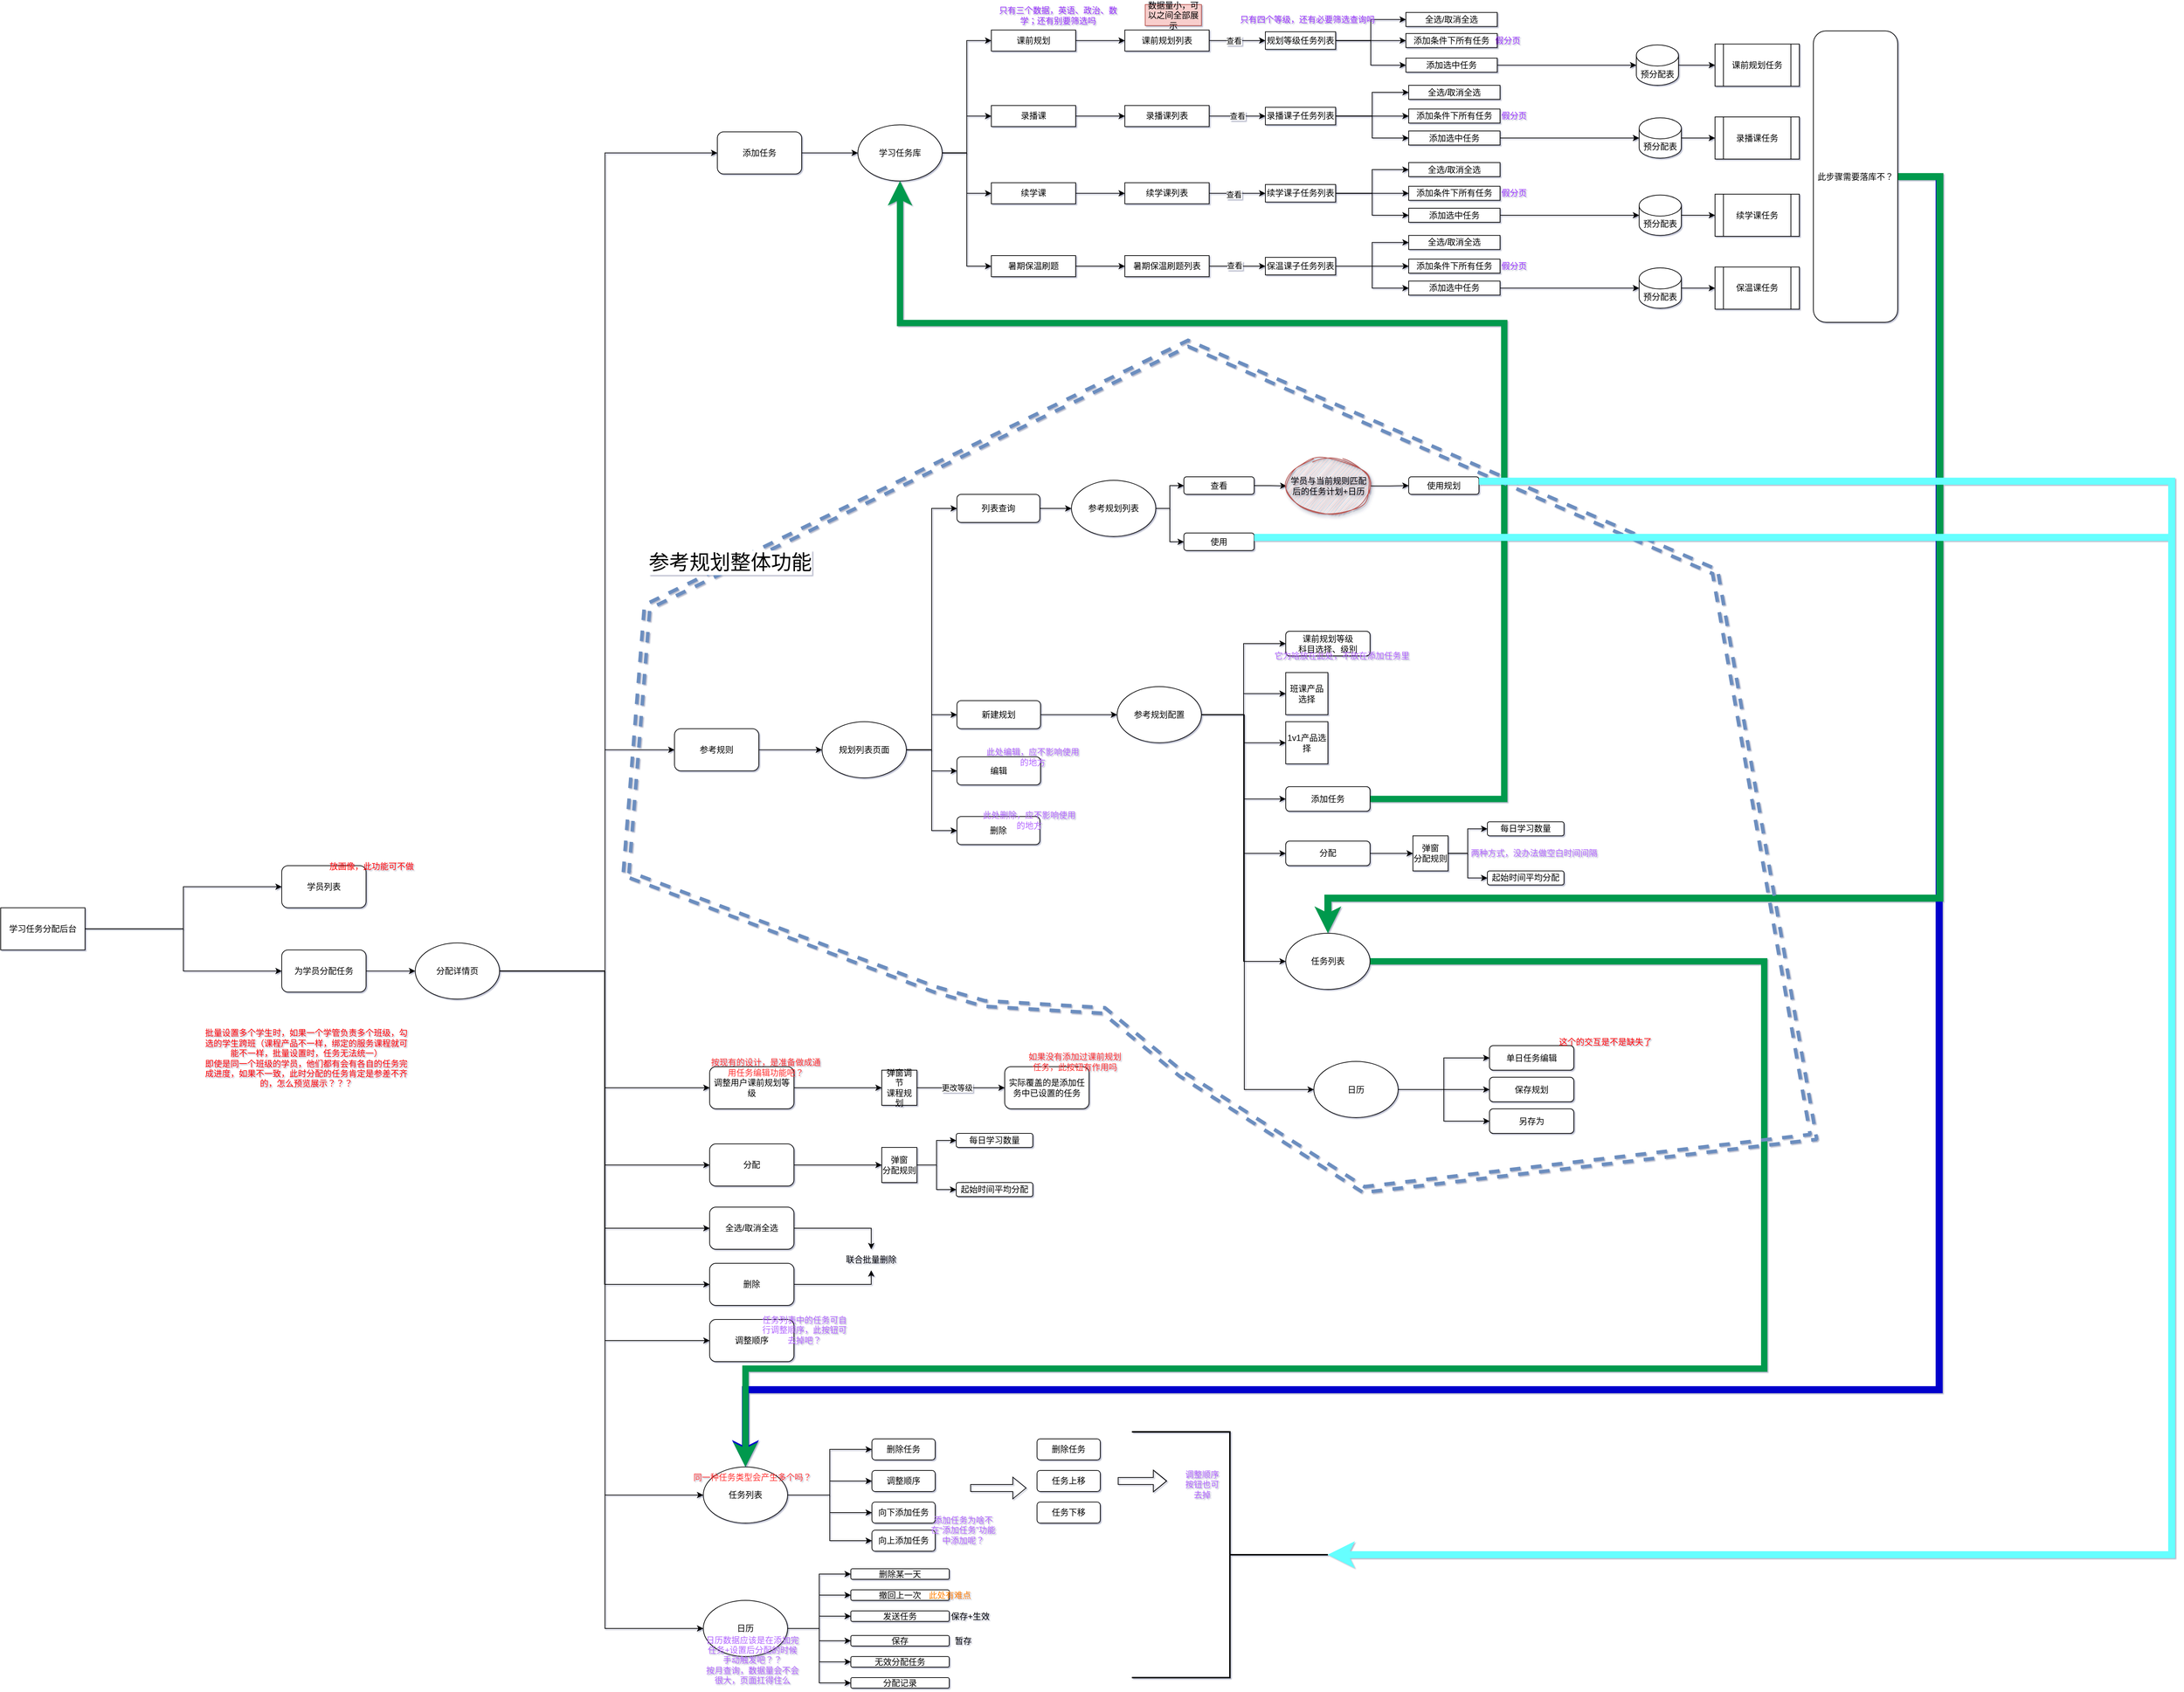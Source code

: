 <mxfile version="24.0.2" type="github">
  <diagram name="第 1 页" id="DTEnMfCUto97bQmpxiS1">
    <mxGraphModel dx="1949" dy="652" grid="1" gridSize="10" guides="1" tooltips="1" connect="1" arrows="1" fold="1" page="1" pageScale="1" pageWidth="827" pageHeight="1169" math="0" shadow="1">
      <root>
        <mxCell id="0" />
        <mxCell id="1" parent="0" />
        <mxCell id="Sbyam__u2MsJ9fQgmKF_-37" style="edgeStyle=orthogonalEdgeStyle;rounded=0;orthogonalLoop=1;jettySize=auto;html=1;exitX=1;exitY=0.5;exitDx=0;exitDy=0;" edge="1" parent="1" source="Sbyam__u2MsJ9fQgmKF_-35" target="Sbyam__u2MsJ9fQgmKF_-36">
          <mxGeometry relative="1" as="geometry" />
        </mxCell>
        <mxCell id="Sbyam__u2MsJ9fQgmKF_-39" style="edgeStyle=orthogonalEdgeStyle;rounded=0;orthogonalLoop=1;jettySize=auto;html=1;exitX=1;exitY=0.5;exitDx=0;exitDy=0;entryX=0;entryY=0.5;entryDx=0;entryDy=0;" edge="1" parent="1" source="Sbyam__u2MsJ9fQgmKF_-35" target="Sbyam__u2MsJ9fQgmKF_-38">
          <mxGeometry relative="1" as="geometry" />
        </mxCell>
        <mxCell id="Sbyam__u2MsJ9fQgmKF_-35" value="学习任务分配后台" style="rounded=0;whiteSpace=wrap;html=1;" vertex="1" parent="1">
          <mxGeometry x="-130" y="1303.75" width="120" height="60" as="geometry" />
        </mxCell>
        <mxCell id="Sbyam__u2MsJ9fQgmKF_-36" value="学员列表" style="rounded=1;whiteSpace=wrap;html=1;" vertex="1" parent="1">
          <mxGeometry x="270" y="1243.75" width="120" height="60" as="geometry" />
        </mxCell>
        <mxCell id="Sbyam__u2MsJ9fQgmKF_-42" style="edgeStyle=orthogonalEdgeStyle;rounded=0;orthogonalLoop=1;jettySize=auto;html=1;exitX=1;exitY=0.5;exitDx=0;exitDy=0;" edge="1" parent="1" source="Sbyam__u2MsJ9fQgmKF_-38" target="Sbyam__u2MsJ9fQgmKF_-41">
          <mxGeometry relative="1" as="geometry" />
        </mxCell>
        <mxCell id="Sbyam__u2MsJ9fQgmKF_-38" value="为学员分配任务" style="rounded=1;whiteSpace=wrap;html=1;" vertex="1" parent="1">
          <mxGeometry x="270" y="1363.75" width="120" height="60" as="geometry" />
        </mxCell>
        <mxCell id="Sbyam__u2MsJ9fQgmKF_-50" style="edgeStyle=orthogonalEdgeStyle;rounded=0;orthogonalLoop=1;jettySize=auto;html=1;exitX=1;exitY=0.5;exitDx=0;exitDy=0;entryX=0;entryY=0.5;entryDx=0;entryDy=0;" edge="1" parent="1" source="Sbyam__u2MsJ9fQgmKF_-41" target="Sbyam__u2MsJ9fQgmKF_-43">
          <mxGeometry relative="1" as="geometry">
            <Array as="points">
              <mxPoint x="730" y="1394" />
              <mxPoint x="730" y="229" />
            </Array>
          </mxGeometry>
        </mxCell>
        <mxCell id="Sbyam__u2MsJ9fQgmKF_-52" style="edgeStyle=orthogonalEdgeStyle;rounded=0;orthogonalLoop=1;jettySize=auto;html=1;exitX=1;exitY=0.5;exitDx=0;exitDy=0;entryX=0;entryY=0.5;entryDx=0;entryDy=0;" edge="1" parent="1" source="Sbyam__u2MsJ9fQgmKF_-41" target="Sbyam__u2MsJ9fQgmKF_-45">
          <mxGeometry relative="1" as="geometry">
            <Array as="points">
              <mxPoint x="730" y="1394" />
              <mxPoint x="730" y="1560" />
            </Array>
          </mxGeometry>
        </mxCell>
        <mxCell id="Sbyam__u2MsJ9fQgmKF_-53" style="edgeStyle=orthogonalEdgeStyle;rounded=0;orthogonalLoop=1;jettySize=auto;html=1;exitX=1;exitY=0.5;exitDx=0;exitDy=0;entryX=0;entryY=0.5;entryDx=0;entryDy=0;" edge="1" parent="1" source="Sbyam__u2MsJ9fQgmKF_-41" target="Sbyam__u2MsJ9fQgmKF_-46">
          <mxGeometry relative="1" as="geometry">
            <Array as="points">
              <mxPoint x="730" y="1394" />
              <mxPoint x="730" y="1670" />
            </Array>
          </mxGeometry>
        </mxCell>
        <mxCell id="Sbyam__u2MsJ9fQgmKF_-54" style="edgeStyle=orthogonalEdgeStyle;rounded=0;orthogonalLoop=1;jettySize=auto;html=1;exitX=1;exitY=0.5;exitDx=0;exitDy=0;entryX=0;entryY=0.5;entryDx=0;entryDy=0;" edge="1" parent="1" source="Sbyam__u2MsJ9fQgmKF_-41" target="Sbyam__u2MsJ9fQgmKF_-47">
          <mxGeometry relative="1" as="geometry">
            <Array as="points">
              <mxPoint x="730" y="1394" />
              <mxPoint x="730" y="1760" />
            </Array>
          </mxGeometry>
        </mxCell>
        <mxCell id="Sbyam__u2MsJ9fQgmKF_-55" style="edgeStyle=orthogonalEdgeStyle;rounded=0;orthogonalLoop=1;jettySize=auto;html=1;exitX=1;exitY=0.5;exitDx=0;exitDy=0;entryX=0;entryY=0.5;entryDx=0;entryDy=0;" edge="1" parent="1" source="Sbyam__u2MsJ9fQgmKF_-41" target="Sbyam__u2MsJ9fQgmKF_-48">
          <mxGeometry relative="1" as="geometry" />
        </mxCell>
        <mxCell id="Sbyam__u2MsJ9fQgmKF_-56" style="edgeStyle=orthogonalEdgeStyle;rounded=0;orthogonalLoop=1;jettySize=auto;html=1;exitX=1;exitY=0.5;exitDx=0;exitDy=0;entryX=0;entryY=0.5;entryDx=0;entryDy=0;" edge="1" parent="1" source="Sbyam__u2MsJ9fQgmKF_-41" target="Sbyam__u2MsJ9fQgmKF_-49">
          <mxGeometry relative="1" as="geometry">
            <Array as="points">
              <mxPoint x="730" y="1394" />
              <mxPoint x="730" y="1920" />
            </Array>
          </mxGeometry>
        </mxCell>
        <mxCell id="Sbyam__u2MsJ9fQgmKF_-57" style="edgeStyle=orthogonalEdgeStyle;rounded=0;orthogonalLoop=1;jettySize=auto;html=1;exitX=1;exitY=0.5;exitDx=0;exitDy=0;entryX=0;entryY=0.5;entryDx=0;entryDy=0;" edge="1" parent="1" source="Sbyam__u2MsJ9fQgmKF_-41" target="Sbyam__u2MsJ9fQgmKF_-44">
          <mxGeometry relative="1" as="geometry">
            <Array as="points">
              <mxPoint x="730" y="1394" />
              <mxPoint x="730" y="1079" />
            </Array>
          </mxGeometry>
        </mxCell>
        <mxCell id="Sbyam__u2MsJ9fQgmKF_-152" style="edgeStyle=orthogonalEdgeStyle;rounded=0;orthogonalLoop=1;jettySize=auto;html=1;exitX=1;exitY=0.5;exitDx=0;exitDy=0;entryX=0;entryY=0.5;entryDx=0;entryDy=0;" edge="1" parent="1" source="Sbyam__u2MsJ9fQgmKF_-41" target="Sbyam__u2MsJ9fQgmKF_-151">
          <mxGeometry relative="1" as="geometry">
            <Array as="points">
              <mxPoint x="730" y="1394" />
              <mxPoint x="730" y="2140" />
            </Array>
          </mxGeometry>
        </mxCell>
        <mxCell id="Sbyam__u2MsJ9fQgmKF_-191" style="edgeStyle=orthogonalEdgeStyle;rounded=0;orthogonalLoop=1;jettySize=auto;html=1;exitX=1;exitY=0.5;exitDx=0;exitDy=0;entryX=0;entryY=0.5;entryDx=0;entryDy=0;" edge="1" parent="1" source="Sbyam__u2MsJ9fQgmKF_-41" target="Sbyam__u2MsJ9fQgmKF_-154">
          <mxGeometry relative="1" as="geometry">
            <Array as="points">
              <mxPoint x="730" y="1394" />
              <mxPoint x="730" y="2330" />
            </Array>
          </mxGeometry>
        </mxCell>
        <mxCell id="Sbyam__u2MsJ9fQgmKF_-41" value="分配详情页" style="ellipse;whiteSpace=wrap;html=1;" vertex="1" parent="1">
          <mxGeometry x="460" y="1353.75" width="120" height="80" as="geometry" />
        </mxCell>
        <mxCell id="Sbyam__u2MsJ9fQgmKF_-59" style="edgeStyle=orthogonalEdgeStyle;rounded=0;orthogonalLoop=1;jettySize=auto;html=1;exitX=1;exitY=0.5;exitDx=0;exitDy=0;entryX=0;entryY=0.5;entryDx=0;entryDy=0;" edge="1" parent="1" source="Sbyam__u2MsJ9fQgmKF_-43" target="Sbyam__u2MsJ9fQgmKF_-58">
          <mxGeometry relative="1" as="geometry" />
        </mxCell>
        <mxCell id="Sbyam__u2MsJ9fQgmKF_-43" value="添加任务" style="rounded=1;whiteSpace=wrap;html=1;" vertex="1" parent="1">
          <mxGeometry x="890" y="198.75" width="120" height="60" as="geometry" />
        </mxCell>
        <mxCell id="Sbyam__u2MsJ9fQgmKF_-61" style="edgeStyle=orthogonalEdgeStyle;rounded=0;orthogonalLoop=1;jettySize=auto;html=1;exitX=1;exitY=0.5;exitDx=0;exitDy=0;" edge="1" parent="1" source="Sbyam__u2MsJ9fQgmKF_-44" target="Sbyam__u2MsJ9fQgmKF_-60">
          <mxGeometry relative="1" as="geometry" />
        </mxCell>
        <mxCell id="Sbyam__u2MsJ9fQgmKF_-44" value="参考规则" style="rounded=1;whiteSpace=wrap;html=1;" vertex="1" parent="1">
          <mxGeometry x="829" y="1048.75" width="120" height="60" as="geometry" />
        </mxCell>
        <mxCell id="Sbyam__u2MsJ9fQgmKF_-63" style="edgeStyle=orthogonalEdgeStyle;rounded=0;orthogonalLoop=1;jettySize=auto;html=1;exitX=1;exitY=0.5;exitDx=0;exitDy=0;" edge="1" parent="1" source="Sbyam__u2MsJ9fQgmKF_-45" target="Sbyam__u2MsJ9fQgmKF_-62">
          <mxGeometry relative="1" as="geometry" />
        </mxCell>
        <mxCell id="Sbyam__u2MsJ9fQgmKF_-45" value="调整用户课前规划等级" style="rounded=1;whiteSpace=wrap;html=1;" vertex="1" parent="1">
          <mxGeometry x="879" y="1530" width="120" height="60" as="geometry" />
        </mxCell>
        <mxCell id="Sbyam__u2MsJ9fQgmKF_-189" style="edgeStyle=orthogonalEdgeStyle;rounded=0;orthogonalLoop=1;jettySize=auto;html=1;exitX=1;exitY=0.5;exitDx=0;exitDy=0;" edge="1" parent="1" source="Sbyam__u2MsJ9fQgmKF_-46" target="Sbyam__u2MsJ9fQgmKF_-64">
          <mxGeometry relative="1" as="geometry" />
        </mxCell>
        <mxCell id="Sbyam__u2MsJ9fQgmKF_-46" value="分配" style="rounded=1;whiteSpace=wrap;html=1;" vertex="1" parent="1">
          <mxGeometry x="879" y="1640" width="120" height="60" as="geometry" />
        </mxCell>
        <mxCell id="Sbyam__u2MsJ9fQgmKF_-193" style="edgeStyle=orthogonalEdgeStyle;rounded=0;orthogonalLoop=1;jettySize=auto;html=1;exitX=1;exitY=0.5;exitDx=0;exitDy=0;entryX=0.5;entryY=0;entryDx=0;entryDy=0;" edge="1" parent="1" source="Sbyam__u2MsJ9fQgmKF_-47" target="Sbyam__u2MsJ9fQgmKF_-192">
          <mxGeometry relative="1" as="geometry" />
        </mxCell>
        <mxCell id="Sbyam__u2MsJ9fQgmKF_-47" value="全选/取消全选" style="rounded=1;whiteSpace=wrap;html=1;" vertex="1" parent="1">
          <mxGeometry x="879" y="1730" width="120" height="60" as="geometry" />
        </mxCell>
        <mxCell id="Sbyam__u2MsJ9fQgmKF_-194" style="edgeStyle=orthogonalEdgeStyle;rounded=0;orthogonalLoop=1;jettySize=auto;html=1;exitX=1;exitY=0.5;exitDx=0;exitDy=0;entryX=0.5;entryY=1;entryDx=0;entryDy=0;" edge="1" parent="1" source="Sbyam__u2MsJ9fQgmKF_-48" target="Sbyam__u2MsJ9fQgmKF_-192">
          <mxGeometry relative="1" as="geometry" />
        </mxCell>
        <mxCell id="Sbyam__u2MsJ9fQgmKF_-48" value="删除" style="rounded=1;whiteSpace=wrap;html=1;" vertex="1" parent="1">
          <mxGeometry x="879" y="1810" width="120" height="60" as="geometry" />
        </mxCell>
        <mxCell id="Sbyam__u2MsJ9fQgmKF_-49" value="调整顺序" style="rounded=1;whiteSpace=wrap;html=1;" vertex="1" parent="1">
          <mxGeometry x="879" y="1890" width="120" height="60" as="geometry" />
        </mxCell>
        <mxCell id="Sbyam__u2MsJ9fQgmKF_-69" style="edgeStyle=orthogonalEdgeStyle;rounded=0;orthogonalLoop=1;jettySize=auto;html=1;exitX=1;exitY=0.5;exitDx=0;exitDy=0;entryX=0;entryY=0.5;entryDx=0;entryDy=0;" edge="1" parent="1" source="Sbyam__u2MsJ9fQgmKF_-58" target="Sbyam__u2MsJ9fQgmKF_-65">
          <mxGeometry relative="1" as="geometry" />
        </mxCell>
        <mxCell id="Sbyam__u2MsJ9fQgmKF_-70" style="edgeStyle=orthogonalEdgeStyle;rounded=0;orthogonalLoop=1;jettySize=auto;html=1;exitX=1;exitY=0.5;exitDx=0;exitDy=0;entryX=0;entryY=0.5;entryDx=0;entryDy=0;" edge="1" parent="1" source="Sbyam__u2MsJ9fQgmKF_-58" target="Sbyam__u2MsJ9fQgmKF_-66">
          <mxGeometry relative="1" as="geometry" />
        </mxCell>
        <mxCell id="Sbyam__u2MsJ9fQgmKF_-71" style="edgeStyle=orthogonalEdgeStyle;rounded=0;orthogonalLoop=1;jettySize=auto;html=1;exitX=1;exitY=0.5;exitDx=0;exitDy=0;entryX=0;entryY=0.5;entryDx=0;entryDy=0;" edge="1" parent="1" source="Sbyam__u2MsJ9fQgmKF_-58" target="Sbyam__u2MsJ9fQgmKF_-67">
          <mxGeometry relative="1" as="geometry" />
        </mxCell>
        <mxCell id="Sbyam__u2MsJ9fQgmKF_-72" style="edgeStyle=orthogonalEdgeStyle;rounded=0;orthogonalLoop=1;jettySize=auto;html=1;exitX=1;exitY=0.5;exitDx=0;exitDy=0;entryX=0;entryY=0.5;entryDx=0;entryDy=0;" edge="1" parent="1" source="Sbyam__u2MsJ9fQgmKF_-58" target="Sbyam__u2MsJ9fQgmKF_-68">
          <mxGeometry relative="1" as="geometry" />
        </mxCell>
        <mxCell id="Sbyam__u2MsJ9fQgmKF_-58" value="学习任务库" style="ellipse;whiteSpace=wrap;html=1;" vertex="1" parent="1">
          <mxGeometry x="1090" y="188.75" width="120" height="80" as="geometry" />
        </mxCell>
        <mxCell id="Sbyam__u2MsJ9fQgmKF_-213" style="edgeStyle=orthogonalEdgeStyle;rounded=0;orthogonalLoop=1;jettySize=auto;html=1;exitX=1;exitY=0.5;exitDx=0;exitDy=0;entryX=0;entryY=0.5;entryDx=0;entryDy=0;" edge="1" parent="1" source="Sbyam__u2MsJ9fQgmKF_-60" target="Sbyam__u2MsJ9fQgmKF_-209">
          <mxGeometry relative="1" as="geometry" />
        </mxCell>
        <mxCell id="Sbyam__u2MsJ9fQgmKF_-214" style="edgeStyle=orthogonalEdgeStyle;rounded=0;orthogonalLoop=1;jettySize=auto;html=1;exitX=1;exitY=0.5;exitDx=0;exitDy=0;entryX=0;entryY=0.5;entryDx=0;entryDy=0;" edge="1" parent="1" source="Sbyam__u2MsJ9fQgmKF_-60" target="Sbyam__u2MsJ9fQgmKF_-210">
          <mxGeometry relative="1" as="geometry" />
        </mxCell>
        <mxCell id="Sbyam__u2MsJ9fQgmKF_-215" style="edgeStyle=orthogonalEdgeStyle;rounded=0;orthogonalLoop=1;jettySize=auto;html=1;exitX=1;exitY=0.5;exitDx=0;exitDy=0;entryX=0;entryY=0.5;entryDx=0;entryDy=0;" edge="1" parent="1" source="Sbyam__u2MsJ9fQgmKF_-60" target="Sbyam__u2MsJ9fQgmKF_-211">
          <mxGeometry relative="1" as="geometry" />
        </mxCell>
        <mxCell id="Sbyam__u2MsJ9fQgmKF_-216" style="edgeStyle=orthogonalEdgeStyle;rounded=0;orthogonalLoop=1;jettySize=auto;html=1;exitX=1;exitY=0.5;exitDx=0;exitDy=0;entryX=0;entryY=0.5;entryDx=0;entryDy=0;" edge="1" parent="1" source="Sbyam__u2MsJ9fQgmKF_-60" target="Sbyam__u2MsJ9fQgmKF_-212">
          <mxGeometry relative="1" as="geometry" />
        </mxCell>
        <mxCell id="Sbyam__u2MsJ9fQgmKF_-60" value="规划列表页面" style="ellipse;whiteSpace=wrap;html=1;" vertex="1" parent="1">
          <mxGeometry x="1039" y="1038.75" width="120" height="80" as="geometry" />
        </mxCell>
        <mxCell id="Sbyam__u2MsJ9fQgmKF_-158" style="edgeStyle=orthogonalEdgeStyle;rounded=0;orthogonalLoop=1;jettySize=auto;html=1;exitX=1;exitY=0.5;exitDx=0;exitDy=0;entryX=0;entryY=0.5;entryDx=0;entryDy=0;" edge="1" parent="1" source="Sbyam__u2MsJ9fQgmKF_-62" target="Sbyam__u2MsJ9fQgmKF_-157">
          <mxGeometry relative="1" as="geometry" />
        </mxCell>
        <mxCell id="Sbyam__u2MsJ9fQgmKF_-159" value="更改等级" style="edgeLabel;html=1;align=center;verticalAlign=middle;resizable=0;points=[];" vertex="1" connectable="0" parent="Sbyam__u2MsJ9fQgmKF_-158">
          <mxGeometry x="-0.192" y="-1" relative="1" as="geometry">
            <mxPoint x="6" y="-1" as="offset" />
          </mxGeometry>
        </mxCell>
        <mxCell id="Sbyam__u2MsJ9fQgmKF_-62" value="弹窗&lt;span style=&quot;background-color: initial;&quot;&gt;调节&lt;/span&gt;&lt;div&gt;课程&lt;span style=&quot;background-color: initial;&quot;&gt;规划&lt;/span&gt;&lt;/div&gt;" style="whiteSpace=wrap;html=1;aspect=fixed;" vertex="1" parent="1">
          <mxGeometry x="1124" y="1535" width="50" height="50" as="geometry" />
        </mxCell>
        <mxCell id="Sbyam__u2MsJ9fQgmKF_-187" style="edgeStyle=orthogonalEdgeStyle;rounded=0;orthogonalLoop=1;jettySize=auto;html=1;exitX=1;exitY=0.5;exitDx=0;exitDy=0;entryX=0;entryY=0.5;entryDx=0;entryDy=0;" edge="1" parent="1" source="Sbyam__u2MsJ9fQgmKF_-64" target="Sbyam__u2MsJ9fQgmKF_-183">
          <mxGeometry relative="1" as="geometry" />
        </mxCell>
        <mxCell id="Sbyam__u2MsJ9fQgmKF_-188" style="edgeStyle=orthogonalEdgeStyle;rounded=0;orthogonalLoop=1;jettySize=auto;html=1;exitX=1;exitY=0.5;exitDx=0;exitDy=0;entryX=0;entryY=0.5;entryDx=0;entryDy=0;" edge="1" parent="1" source="Sbyam__u2MsJ9fQgmKF_-64" target="Sbyam__u2MsJ9fQgmKF_-186">
          <mxGeometry relative="1" as="geometry" />
        </mxCell>
        <mxCell id="Sbyam__u2MsJ9fQgmKF_-64" value="弹窗&lt;div&gt;分配规则&lt;/div&gt;" style="whiteSpace=wrap;html=1;aspect=fixed;" vertex="1" parent="1">
          <mxGeometry x="1124" y="1645" width="50" height="50" as="geometry" />
        </mxCell>
        <mxCell id="Sbyam__u2MsJ9fQgmKF_-93" style="edgeStyle=orthogonalEdgeStyle;rounded=0;orthogonalLoop=1;jettySize=auto;html=1;exitX=1;exitY=0.5;exitDx=0;exitDy=0;entryX=0;entryY=0.5;entryDx=0;entryDy=0;" edge="1" parent="1" source="Sbyam__u2MsJ9fQgmKF_-65" target="Sbyam__u2MsJ9fQgmKF_-92">
          <mxGeometry relative="1" as="geometry" />
        </mxCell>
        <mxCell id="Sbyam__u2MsJ9fQgmKF_-65" value="课前规划" style="rounded=0;whiteSpace=wrap;html=1;" vertex="1" parent="1">
          <mxGeometry x="1280" y="53.75" width="120" height="30" as="geometry" />
        </mxCell>
        <mxCell id="Sbyam__u2MsJ9fQgmKF_-98" style="edgeStyle=orthogonalEdgeStyle;rounded=0;orthogonalLoop=1;jettySize=auto;html=1;exitX=1;exitY=0.5;exitDx=0;exitDy=0;entryX=0;entryY=0.5;entryDx=0;entryDy=0;" edge="1" parent="1" source="Sbyam__u2MsJ9fQgmKF_-66" target="Sbyam__u2MsJ9fQgmKF_-97">
          <mxGeometry relative="1" as="geometry" />
        </mxCell>
        <mxCell id="Sbyam__u2MsJ9fQgmKF_-66" value="录播课" style="rounded=0;whiteSpace=wrap;html=1;" vertex="1" parent="1">
          <mxGeometry x="1280" y="161.25" width="120" height="30" as="geometry" />
        </mxCell>
        <mxCell id="Sbyam__u2MsJ9fQgmKF_-114" style="edgeStyle=orthogonalEdgeStyle;rounded=0;orthogonalLoop=1;jettySize=auto;html=1;exitX=1;exitY=0.5;exitDx=0;exitDy=0;entryX=0;entryY=0.5;entryDx=0;entryDy=0;" edge="1" parent="1" source="Sbyam__u2MsJ9fQgmKF_-67" target="Sbyam__u2MsJ9fQgmKF_-113">
          <mxGeometry relative="1" as="geometry" />
        </mxCell>
        <mxCell id="Sbyam__u2MsJ9fQgmKF_-67" value="续学课" style="rounded=0;whiteSpace=wrap;html=1;" vertex="1" parent="1">
          <mxGeometry x="1280" y="271.25" width="120" height="30" as="geometry" />
        </mxCell>
        <mxCell id="Sbyam__u2MsJ9fQgmKF_-129" style="edgeStyle=orthogonalEdgeStyle;rounded=0;orthogonalLoop=1;jettySize=auto;html=1;exitX=1;exitY=0.5;exitDx=0;exitDy=0;entryX=0;entryY=0.5;entryDx=0;entryDy=0;" edge="1" parent="1" source="Sbyam__u2MsJ9fQgmKF_-68" target="Sbyam__u2MsJ9fQgmKF_-128">
          <mxGeometry relative="1" as="geometry" />
        </mxCell>
        <mxCell id="Sbyam__u2MsJ9fQgmKF_-68" value="暑期保温刷题" style="rounded=0;whiteSpace=wrap;html=1;" vertex="1" parent="1">
          <mxGeometry x="1280" y="375" width="120" height="30" as="geometry" />
        </mxCell>
        <mxCell id="Sbyam__u2MsJ9fQgmKF_-73" value="&lt;font color=&quot;#9933ff&quot;&gt;只有三个数据，英语、政治、数学；还有别要筛选吗&lt;/font&gt;" style="text;html=1;align=center;verticalAlign=middle;whiteSpace=wrap;rounded=0;" vertex="1" parent="1">
          <mxGeometry x="1290" y="20" width="170" height="25" as="geometry" />
        </mxCell>
        <mxCell id="Sbyam__u2MsJ9fQgmKF_-81" style="edgeStyle=orthogonalEdgeStyle;rounded=0;orthogonalLoop=1;jettySize=auto;html=1;exitX=1;exitY=0.5;exitDx=0;exitDy=0;entryX=0;entryY=0.5;entryDx=0;entryDy=0;" edge="1" parent="1" source="Sbyam__u2MsJ9fQgmKF_-74" target="Sbyam__u2MsJ9fQgmKF_-78">
          <mxGeometry relative="1" as="geometry" />
        </mxCell>
        <mxCell id="Sbyam__u2MsJ9fQgmKF_-82" style="edgeStyle=orthogonalEdgeStyle;rounded=0;orthogonalLoop=1;jettySize=auto;html=1;exitX=1;exitY=0.5;exitDx=0;exitDy=0;entryX=0;entryY=0.5;entryDx=0;entryDy=0;" edge="1" parent="1" source="Sbyam__u2MsJ9fQgmKF_-74" target="Sbyam__u2MsJ9fQgmKF_-79">
          <mxGeometry relative="1" as="geometry" />
        </mxCell>
        <mxCell id="Sbyam__u2MsJ9fQgmKF_-83" style="edgeStyle=orthogonalEdgeStyle;rounded=0;orthogonalLoop=1;jettySize=auto;html=1;exitX=1;exitY=0.5;exitDx=0;exitDy=0;entryX=0;entryY=0.5;entryDx=0;entryDy=0;" edge="1" parent="1" source="Sbyam__u2MsJ9fQgmKF_-74" target="Sbyam__u2MsJ9fQgmKF_-80">
          <mxGeometry relative="1" as="geometry" />
        </mxCell>
        <mxCell id="Sbyam__u2MsJ9fQgmKF_-74" value="规划等级任务列表" style="rounded=0;whiteSpace=wrap;html=1;" vertex="1" parent="1">
          <mxGeometry x="1670" y="56.25" width="100" height="25" as="geometry" />
        </mxCell>
        <mxCell id="Sbyam__u2MsJ9fQgmKF_-75" value="&lt;font color=&quot;#9933ff&quot;&gt;只有四个等级，还有必要筛选查询吗&lt;/font&gt;" style="text;html=1;align=center;verticalAlign=middle;whiteSpace=wrap;rounded=0;" vertex="1" parent="1">
          <mxGeometry x="1630" y="26.25" width="200" height="25" as="geometry" />
        </mxCell>
        <mxCell id="Sbyam__u2MsJ9fQgmKF_-78" value="全选/取消全选" style="rounded=0;whiteSpace=wrap;html=1;" vertex="1" parent="1">
          <mxGeometry x="1870" y="28.75" width="130" height="20" as="geometry" />
        </mxCell>
        <mxCell id="Sbyam__u2MsJ9fQgmKF_-79" value="添加条件下所有任务" style="rounded=0;whiteSpace=wrap;html=1;" vertex="1" parent="1">
          <mxGeometry x="1870" y="58.75" width="130" height="20" as="geometry" />
        </mxCell>
        <mxCell id="Sbyam__u2MsJ9fQgmKF_-80" value="添加选中任务" style="rounded=0;whiteSpace=wrap;html=1;" vertex="1" parent="1">
          <mxGeometry x="1870" y="93.75" width="130" height="20" as="geometry" />
        </mxCell>
        <mxCell id="Sbyam__u2MsJ9fQgmKF_-144" style="edgeStyle=orthogonalEdgeStyle;rounded=0;orthogonalLoop=1;jettySize=auto;html=1;exitX=1;exitY=0.5;exitDx=0;exitDy=0;exitPerimeter=0;" edge="1" parent="1" source="Sbyam__u2MsJ9fQgmKF_-85" target="Sbyam__u2MsJ9fQgmKF_-143">
          <mxGeometry relative="1" as="geometry" />
        </mxCell>
        <mxCell id="Sbyam__u2MsJ9fQgmKF_-85" value="预分配表" style="shape=cylinder3;whiteSpace=wrap;html=1;boundedLbl=1;backgroundOutline=1;size=15;" vertex="1" parent="1">
          <mxGeometry x="2198" y="75" width="60" height="57.5" as="geometry" />
        </mxCell>
        <mxCell id="Sbyam__u2MsJ9fQgmKF_-88" style="edgeStyle=orthogonalEdgeStyle;rounded=0;orthogonalLoop=1;jettySize=auto;html=1;exitX=1;exitY=0.5;exitDx=0;exitDy=0;entryX=0;entryY=0.5;entryDx=0;entryDy=0;entryPerimeter=0;" edge="1" parent="1" source="Sbyam__u2MsJ9fQgmKF_-80" target="Sbyam__u2MsJ9fQgmKF_-85">
          <mxGeometry relative="1" as="geometry" />
        </mxCell>
        <mxCell id="Sbyam__u2MsJ9fQgmKF_-94" style="edgeStyle=orthogonalEdgeStyle;rounded=0;orthogonalLoop=1;jettySize=auto;html=1;exitX=1;exitY=0.5;exitDx=0;exitDy=0;" edge="1" parent="1" source="Sbyam__u2MsJ9fQgmKF_-92" target="Sbyam__u2MsJ9fQgmKF_-74">
          <mxGeometry relative="1" as="geometry" />
        </mxCell>
        <mxCell id="Sbyam__u2MsJ9fQgmKF_-95" value="查看" style="edgeLabel;html=1;align=center;verticalAlign=middle;resizable=0;points=[];" vertex="1" connectable="0" parent="Sbyam__u2MsJ9fQgmKF_-94">
          <mxGeometry x="0.055" y="2" relative="1" as="geometry">
            <mxPoint x="-7" y="2" as="offset" />
          </mxGeometry>
        </mxCell>
        <mxCell id="Sbyam__u2MsJ9fQgmKF_-92" value="课前规划列表" style="rounded=0;whiteSpace=wrap;html=1;" vertex="1" parent="1">
          <mxGeometry x="1470" y="53.75" width="120" height="30" as="geometry" />
        </mxCell>
        <mxCell id="Sbyam__u2MsJ9fQgmKF_-101" style="edgeStyle=orthogonalEdgeStyle;rounded=0;orthogonalLoop=1;jettySize=auto;html=1;exitX=1;exitY=0.5;exitDx=0;exitDy=0;" edge="1" parent="1" source="Sbyam__u2MsJ9fQgmKF_-97" target="Sbyam__u2MsJ9fQgmKF_-100">
          <mxGeometry relative="1" as="geometry" />
        </mxCell>
        <mxCell id="Sbyam__u2MsJ9fQgmKF_-102" value="查看" style="edgeLabel;html=1;align=center;verticalAlign=middle;resizable=0;points=[];" vertex="1" connectable="0" parent="Sbyam__u2MsJ9fQgmKF_-101">
          <mxGeometry x="-0.004" y="1" relative="1" as="geometry">
            <mxPoint as="offset" />
          </mxGeometry>
        </mxCell>
        <mxCell id="Sbyam__u2MsJ9fQgmKF_-97" value="录播课列表" style="rounded=0;whiteSpace=wrap;html=1;" vertex="1" parent="1">
          <mxGeometry x="1470" y="161.25" width="120" height="30" as="geometry" />
        </mxCell>
        <mxCell id="Sbyam__u2MsJ9fQgmKF_-109" style="edgeStyle=orthogonalEdgeStyle;rounded=0;orthogonalLoop=1;jettySize=auto;html=1;exitX=1;exitY=0.5;exitDx=0;exitDy=0;entryX=0;entryY=0.5;entryDx=0;entryDy=0;" edge="1" parent="1" source="Sbyam__u2MsJ9fQgmKF_-100" target="Sbyam__u2MsJ9fQgmKF_-104">
          <mxGeometry relative="1" as="geometry" />
        </mxCell>
        <mxCell id="Sbyam__u2MsJ9fQgmKF_-110" style="edgeStyle=orthogonalEdgeStyle;rounded=0;orthogonalLoop=1;jettySize=auto;html=1;exitX=1;exitY=0.5;exitDx=0;exitDy=0;entryX=0;entryY=0.5;entryDx=0;entryDy=0;" edge="1" parent="1" source="Sbyam__u2MsJ9fQgmKF_-100" target="Sbyam__u2MsJ9fQgmKF_-103">
          <mxGeometry relative="1" as="geometry" />
        </mxCell>
        <mxCell id="Sbyam__u2MsJ9fQgmKF_-111" style="edgeStyle=orthogonalEdgeStyle;rounded=0;orthogonalLoop=1;jettySize=auto;html=1;exitX=1;exitY=0.5;exitDx=0;exitDy=0;entryX=0;entryY=0.5;entryDx=0;entryDy=0;" edge="1" parent="1" source="Sbyam__u2MsJ9fQgmKF_-100" target="Sbyam__u2MsJ9fQgmKF_-105">
          <mxGeometry relative="1" as="geometry" />
        </mxCell>
        <mxCell id="Sbyam__u2MsJ9fQgmKF_-100" value="录播课子任务列表" style="rounded=0;whiteSpace=wrap;html=1;" vertex="1" parent="1">
          <mxGeometry x="1670" y="163.75" width="100" height="25" as="geometry" />
        </mxCell>
        <mxCell id="Sbyam__u2MsJ9fQgmKF_-103" value="全选/取消全选" style="rounded=0;whiteSpace=wrap;html=1;" vertex="1" parent="1">
          <mxGeometry x="1874" y="132.5" width="130" height="20" as="geometry" />
        </mxCell>
        <mxCell id="Sbyam__u2MsJ9fQgmKF_-104" value="添加条件下所有任务" style="rounded=0;whiteSpace=wrap;html=1;" vertex="1" parent="1">
          <mxGeometry x="1874" y="166.25" width="130" height="20" as="geometry" />
        </mxCell>
        <mxCell id="Sbyam__u2MsJ9fQgmKF_-105" value="添加选中任务" style="rounded=0;whiteSpace=wrap;html=1;" vertex="1" parent="1">
          <mxGeometry x="1874" y="197.5" width="130" height="20" as="geometry" />
        </mxCell>
        <mxCell id="Sbyam__u2MsJ9fQgmKF_-106" value="&lt;font color=&quot;#9933ff&quot;&gt;假分页&lt;/font&gt;" style="text;html=1;align=center;verticalAlign=middle;whiteSpace=wrap;rounded=0;" vertex="1" parent="1">
          <mxGeometry x="1939" y="163.75" width="170" height="25" as="geometry" />
        </mxCell>
        <mxCell id="Sbyam__u2MsJ9fQgmKF_-146" style="edgeStyle=orthogonalEdgeStyle;rounded=0;orthogonalLoop=1;jettySize=auto;html=1;exitX=1;exitY=0.5;exitDx=0;exitDy=0;exitPerimeter=0;entryX=0;entryY=0.5;entryDx=0;entryDy=0;" edge="1" parent="1" source="Sbyam__u2MsJ9fQgmKF_-107" target="Sbyam__u2MsJ9fQgmKF_-145">
          <mxGeometry relative="1" as="geometry" />
        </mxCell>
        <mxCell id="Sbyam__u2MsJ9fQgmKF_-107" value="预分配表" style="shape=cylinder3;whiteSpace=wrap;html=1;boundedLbl=1;backgroundOutline=1;size=15;" vertex="1" parent="1">
          <mxGeometry x="2202" y="178.75" width="60" height="57.5" as="geometry" />
        </mxCell>
        <mxCell id="Sbyam__u2MsJ9fQgmKF_-108" style="edgeStyle=orthogonalEdgeStyle;rounded=0;orthogonalLoop=1;jettySize=auto;html=1;exitX=1;exitY=0.5;exitDx=0;exitDy=0;entryX=0;entryY=0.5;entryDx=0;entryDy=0;entryPerimeter=0;" edge="1" parent="1" source="Sbyam__u2MsJ9fQgmKF_-105" target="Sbyam__u2MsJ9fQgmKF_-107">
          <mxGeometry relative="1" as="geometry" />
        </mxCell>
        <mxCell id="Sbyam__u2MsJ9fQgmKF_-117" style="edgeStyle=orthogonalEdgeStyle;rounded=0;orthogonalLoop=1;jettySize=auto;html=1;exitX=1;exitY=0.5;exitDx=0;exitDy=0;entryX=0;entryY=0.5;entryDx=0;entryDy=0;" edge="1" parent="1" source="Sbyam__u2MsJ9fQgmKF_-113" target="Sbyam__u2MsJ9fQgmKF_-116">
          <mxGeometry relative="1" as="geometry" />
        </mxCell>
        <mxCell id="Sbyam__u2MsJ9fQgmKF_-118" value="查看" style="edgeLabel;html=1;align=center;verticalAlign=middle;resizable=0;points=[];" vertex="1" connectable="0" parent="Sbyam__u2MsJ9fQgmKF_-117">
          <mxGeometry x="-0.133" y="-1" relative="1" as="geometry">
            <mxPoint as="offset" />
          </mxGeometry>
        </mxCell>
        <mxCell id="Sbyam__u2MsJ9fQgmKF_-113" value="续学课列表" style="rounded=0;whiteSpace=wrap;html=1;" vertex="1" parent="1">
          <mxGeometry x="1470" y="271.25" width="120" height="30" as="geometry" />
        </mxCell>
        <mxCell id="Sbyam__u2MsJ9fQgmKF_-125" style="edgeStyle=orthogonalEdgeStyle;rounded=0;orthogonalLoop=1;jettySize=auto;html=1;exitX=1;exitY=0.5;exitDx=0;exitDy=0;entryX=0;entryY=0.5;entryDx=0;entryDy=0;" edge="1" parent="1" source="Sbyam__u2MsJ9fQgmKF_-116" target="Sbyam__u2MsJ9fQgmKF_-119">
          <mxGeometry relative="1" as="geometry" />
        </mxCell>
        <mxCell id="Sbyam__u2MsJ9fQgmKF_-126" style="edgeStyle=orthogonalEdgeStyle;rounded=0;orthogonalLoop=1;jettySize=auto;html=1;exitX=1;exitY=0.5;exitDx=0;exitDy=0;entryX=0;entryY=0.5;entryDx=0;entryDy=0;" edge="1" parent="1" source="Sbyam__u2MsJ9fQgmKF_-116" target="Sbyam__u2MsJ9fQgmKF_-120">
          <mxGeometry relative="1" as="geometry" />
        </mxCell>
        <mxCell id="Sbyam__u2MsJ9fQgmKF_-127" style="edgeStyle=orthogonalEdgeStyle;rounded=0;orthogonalLoop=1;jettySize=auto;html=1;exitX=1;exitY=0.5;exitDx=0;exitDy=0;entryX=0;entryY=0.5;entryDx=0;entryDy=0;" edge="1" parent="1" source="Sbyam__u2MsJ9fQgmKF_-116" target="Sbyam__u2MsJ9fQgmKF_-121">
          <mxGeometry relative="1" as="geometry" />
        </mxCell>
        <mxCell id="Sbyam__u2MsJ9fQgmKF_-116" value="续学课子任务列表" style="rounded=0;whiteSpace=wrap;html=1;" vertex="1" parent="1">
          <mxGeometry x="1670" y="273.75" width="100" height="25" as="geometry" />
        </mxCell>
        <mxCell id="Sbyam__u2MsJ9fQgmKF_-119" value="全选/取消全选" style="rounded=0;whiteSpace=wrap;html=1;" vertex="1" parent="1">
          <mxGeometry x="1874" y="242.5" width="130" height="20" as="geometry" />
        </mxCell>
        <mxCell id="Sbyam__u2MsJ9fQgmKF_-120" value="添加条件下所有任务" style="rounded=0;whiteSpace=wrap;html=1;" vertex="1" parent="1">
          <mxGeometry x="1874" y="276.25" width="130" height="20" as="geometry" />
        </mxCell>
        <mxCell id="Sbyam__u2MsJ9fQgmKF_-121" value="添加选中任务" style="rounded=0;whiteSpace=wrap;html=1;" vertex="1" parent="1">
          <mxGeometry x="1874" y="307.5" width="130" height="20" as="geometry" />
        </mxCell>
        <mxCell id="Sbyam__u2MsJ9fQgmKF_-148" style="edgeStyle=orthogonalEdgeStyle;rounded=0;orthogonalLoop=1;jettySize=auto;html=1;exitX=1;exitY=0.5;exitDx=0;exitDy=0;exitPerimeter=0;" edge="1" parent="1" source="Sbyam__u2MsJ9fQgmKF_-123" target="Sbyam__u2MsJ9fQgmKF_-147">
          <mxGeometry relative="1" as="geometry" />
        </mxCell>
        <mxCell id="Sbyam__u2MsJ9fQgmKF_-123" value="预分配表" style="shape=cylinder3;whiteSpace=wrap;html=1;boundedLbl=1;backgroundOutline=1;size=15;" vertex="1" parent="1">
          <mxGeometry x="2202" y="288.75" width="60" height="57.5" as="geometry" />
        </mxCell>
        <mxCell id="Sbyam__u2MsJ9fQgmKF_-124" style="edgeStyle=orthogonalEdgeStyle;rounded=0;orthogonalLoop=1;jettySize=auto;html=1;exitX=1;exitY=0.5;exitDx=0;exitDy=0;entryX=0;entryY=0.5;entryDx=0;entryDy=0;entryPerimeter=0;" edge="1" parent="1" source="Sbyam__u2MsJ9fQgmKF_-121" target="Sbyam__u2MsJ9fQgmKF_-123">
          <mxGeometry relative="1" as="geometry" />
        </mxCell>
        <mxCell id="Sbyam__u2MsJ9fQgmKF_-131" style="edgeStyle=orthogonalEdgeStyle;rounded=0;orthogonalLoop=1;jettySize=auto;html=1;exitX=1;exitY=0.5;exitDx=0;exitDy=0;entryX=0;entryY=0.5;entryDx=0;entryDy=0;" edge="1" parent="1" source="Sbyam__u2MsJ9fQgmKF_-128" target="Sbyam__u2MsJ9fQgmKF_-130">
          <mxGeometry relative="1" as="geometry" />
        </mxCell>
        <mxCell id="Sbyam__u2MsJ9fQgmKF_-132" value="查看" style="edgeLabel;html=1;align=center;verticalAlign=middle;resizable=0;points=[];" vertex="1" connectable="0" parent="Sbyam__u2MsJ9fQgmKF_-131">
          <mxGeometry x="-0.101" y="1" relative="1" as="geometry">
            <mxPoint as="offset" />
          </mxGeometry>
        </mxCell>
        <mxCell id="Sbyam__u2MsJ9fQgmKF_-128" value="暑期保温刷题列表" style="rounded=0;whiteSpace=wrap;html=1;" vertex="1" parent="1">
          <mxGeometry x="1470" y="375" width="120" height="30" as="geometry" />
        </mxCell>
        <mxCell id="Sbyam__u2MsJ9fQgmKF_-139" style="edgeStyle=orthogonalEdgeStyle;rounded=0;orthogonalLoop=1;jettySize=auto;html=1;exitX=1;exitY=0.5;exitDx=0;exitDy=0;entryX=0;entryY=0.5;entryDx=0;entryDy=0;" edge="1" parent="1" source="Sbyam__u2MsJ9fQgmKF_-130" target="Sbyam__u2MsJ9fQgmKF_-133">
          <mxGeometry relative="1" as="geometry" />
        </mxCell>
        <mxCell id="Sbyam__u2MsJ9fQgmKF_-140" style="edgeStyle=orthogonalEdgeStyle;rounded=0;orthogonalLoop=1;jettySize=auto;html=1;exitX=1;exitY=0.5;exitDx=0;exitDy=0;entryX=0;entryY=0.5;entryDx=0;entryDy=0;" edge="1" parent="1" source="Sbyam__u2MsJ9fQgmKF_-130" target="Sbyam__u2MsJ9fQgmKF_-134">
          <mxGeometry relative="1" as="geometry" />
        </mxCell>
        <mxCell id="Sbyam__u2MsJ9fQgmKF_-141" style="edgeStyle=orthogonalEdgeStyle;rounded=0;orthogonalLoop=1;jettySize=auto;html=1;exitX=1;exitY=0.5;exitDx=0;exitDy=0;entryX=0;entryY=0.5;entryDx=0;entryDy=0;" edge="1" parent="1" source="Sbyam__u2MsJ9fQgmKF_-130" target="Sbyam__u2MsJ9fQgmKF_-135">
          <mxGeometry relative="1" as="geometry" />
        </mxCell>
        <mxCell id="Sbyam__u2MsJ9fQgmKF_-130" value="保温课子任务列表" style="rounded=0;whiteSpace=wrap;html=1;" vertex="1" parent="1">
          <mxGeometry x="1670" y="377.5" width="100" height="25" as="geometry" />
        </mxCell>
        <mxCell id="Sbyam__u2MsJ9fQgmKF_-133" value="全选/取消全选" style="rounded=0;whiteSpace=wrap;html=1;" vertex="1" parent="1">
          <mxGeometry x="1874" y="346.25" width="130" height="20" as="geometry" />
        </mxCell>
        <mxCell id="Sbyam__u2MsJ9fQgmKF_-134" value="添加条件下所有任务" style="rounded=0;whiteSpace=wrap;html=1;" vertex="1" parent="1">
          <mxGeometry x="1874" y="380" width="130" height="20" as="geometry" />
        </mxCell>
        <mxCell id="Sbyam__u2MsJ9fQgmKF_-135" value="添加选中任务" style="rounded=0;whiteSpace=wrap;html=1;" vertex="1" parent="1">
          <mxGeometry x="1874" y="411.25" width="130" height="20" as="geometry" />
        </mxCell>
        <mxCell id="Sbyam__u2MsJ9fQgmKF_-150" style="edgeStyle=orthogonalEdgeStyle;rounded=0;orthogonalLoop=1;jettySize=auto;html=1;exitX=1;exitY=0.5;exitDx=0;exitDy=0;exitPerimeter=0;" edge="1" parent="1" source="Sbyam__u2MsJ9fQgmKF_-137" target="Sbyam__u2MsJ9fQgmKF_-149">
          <mxGeometry relative="1" as="geometry" />
        </mxCell>
        <mxCell id="Sbyam__u2MsJ9fQgmKF_-137" value="预分配表" style="shape=cylinder3;whiteSpace=wrap;html=1;boundedLbl=1;backgroundOutline=1;size=15;" vertex="1" parent="1">
          <mxGeometry x="2202" y="392.5" width="60" height="57.5" as="geometry" />
        </mxCell>
        <mxCell id="Sbyam__u2MsJ9fQgmKF_-138" style="edgeStyle=orthogonalEdgeStyle;rounded=0;orthogonalLoop=1;jettySize=auto;html=1;exitX=1;exitY=0.5;exitDx=0;exitDy=0;entryX=0;entryY=0.5;entryDx=0;entryDy=0;entryPerimeter=0;" edge="1" parent="1" source="Sbyam__u2MsJ9fQgmKF_-135" target="Sbyam__u2MsJ9fQgmKF_-137">
          <mxGeometry relative="1" as="geometry" />
        </mxCell>
        <mxCell id="Sbyam__u2MsJ9fQgmKF_-143" value="课前规划任务" style="shape=process;whiteSpace=wrap;html=1;backgroundOutline=1;" vertex="1" parent="1">
          <mxGeometry x="2310" y="73.75" width="120" height="60" as="geometry" />
        </mxCell>
        <mxCell id="Sbyam__u2MsJ9fQgmKF_-145" value="录播课任务" style="shape=process;whiteSpace=wrap;html=1;backgroundOutline=1;" vertex="1" parent="1">
          <mxGeometry x="2310" y="177.5" width="120" height="60" as="geometry" />
        </mxCell>
        <mxCell id="Sbyam__u2MsJ9fQgmKF_-147" value="续学课任务" style="shape=process;whiteSpace=wrap;html=1;backgroundOutline=1;" vertex="1" parent="1">
          <mxGeometry x="2310" y="287.5" width="120" height="60" as="geometry" />
        </mxCell>
        <mxCell id="Sbyam__u2MsJ9fQgmKF_-149" value="保温课任务" style="shape=process;whiteSpace=wrap;html=1;backgroundOutline=1;" vertex="1" parent="1">
          <mxGeometry x="2310" y="391.25" width="120" height="60" as="geometry" />
        </mxCell>
        <mxCell id="Sbyam__u2MsJ9fQgmKF_-167" style="edgeStyle=orthogonalEdgeStyle;rounded=0;orthogonalLoop=1;jettySize=auto;html=1;exitX=1;exitY=0.5;exitDx=0;exitDy=0;entryX=0;entryY=0.5;entryDx=0;entryDy=0;" edge="1" parent="1" source="Sbyam__u2MsJ9fQgmKF_-151" target="Sbyam__u2MsJ9fQgmKF_-163">
          <mxGeometry relative="1" as="geometry" />
        </mxCell>
        <mxCell id="Sbyam__u2MsJ9fQgmKF_-168" style="edgeStyle=orthogonalEdgeStyle;rounded=0;orthogonalLoop=1;jettySize=auto;html=1;exitX=1;exitY=0.5;exitDx=0;exitDy=0;entryX=0;entryY=0.5;entryDx=0;entryDy=0;" edge="1" parent="1" source="Sbyam__u2MsJ9fQgmKF_-151" target="Sbyam__u2MsJ9fQgmKF_-164">
          <mxGeometry relative="1" as="geometry" />
        </mxCell>
        <mxCell id="Sbyam__u2MsJ9fQgmKF_-169" style="edgeStyle=orthogonalEdgeStyle;rounded=0;orthogonalLoop=1;jettySize=auto;html=1;exitX=1;exitY=0.5;exitDx=0;exitDy=0;" edge="1" parent="1" source="Sbyam__u2MsJ9fQgmKF_-151" target="Sbyam__u2MsJ9fQgmKF_-165">
          <mxGeometry relative="1" as="geometry" />
        </mxCell>
        <mxCell id="Sbyam__u2MsJ9fQgmKF_-170" style="edgeStyle=orthogonalEdgeStyle;rounded=0;orthogonalLoop=1;jettySize=auto;html=1;exitX=1;exitY=0.5;exitDx=0;exitDy=0;entryX=0;entryY=0.5;entryDx=0;entryDy=0;" edge="1" parent="1" source="Sbyam__u2MsJ9fQgmKF_-151" target="Sbyam__u2MsJ9fQgmKF_-166">
          <mxGeometry relative="1" as="geometry" />
        </mxCell>
        <mxCell id="Sbyam__u2MsJ9fQgmKF_-151" value="任务列表" style="ellipse;whiteSpace=wrap;html=1;" vertex="1" parent="1">
          <mxGeometry x="870" y="2100" width="120" height="80" as="geometry" />
        </mxCell>
        <mxCell id="Sbyam__u2MsJ9fQgmKF_-244" style="edgeStyle=orthogonalEdgeStyle;rounded=0;orthogonalLoop=1;jettySize=auto;html=1;exitX=1;exitY=0.5;exitDx=0;exitDy=0;entryX=0.5;entryY=0;entryDx=0;entryDy=0;strokeColor=#0000CC;strokeWidth=10;" edge="1" parent="1" source="Sbyam__u2MsJ9fQgmKF_-153" target="Sbyam__u2MsJ9fQgmKF_-151">
          <mxGeometry relative="1" as="geometry">
            <mxPoint x="2608.95" y="237.5" as="sourcePoint" />
            <mxPoint x="968.95" y="2075" as="targetPoint" />
            <Array as="points">
              <mxPoint x="2629" y="263" />
              <mxPoint x="2629" y="1990" />
              <mxPoint x="930" y="1990" />
            </Array>
          </mxGeometry>
        </mxCell>
        <mxCell id="Sbyam__u2MsJ9fQgmKF_-258" style="edgeStyle=orthogonalEdgeStyle;rounded=0;orthogonalLoop=1;jettySize=auto;html=1;exitX=1;exitY=0.5;exitDx=0;exitDy=0;entryX=0.5;entryY=0;entryDx=0;entryDy=0;strokeColor=#00994D;strokeWidth=10;" edge="1" parent="1" source="Sbyam__u2MsJ9fQgmKF_-153" target="Sbyam__u2MsJ9fQgmKF_-256">
          <mxGeometry relative="1" as="geometry">
            <Array as="points">
              <mxPoint x="2630" y="263" />
              <mxPoint x="2630" y="1290" />
              <mxPoint x="1759" y="1290" />
            </Array>
          </mxGeometry>
        </mxCell>
        <mxCell id="Sbyam__u2MsJ9fQgmKF_-153" value="此步骤需要落库不？" style="rounded=1;whiteSpace=wrap;html=1;" vertex="1" parent="1">
          <mxGeometry x="2450" y="55" width="120" height="415" as="geometry" />
        </mxCell>
        <mxCell id="Sbyam__u2MsJ9fQgmKF_-182" style="edgeStyle=orthogonalEdgeStyle;rounded=0;orthogonalLoop=1;jettySize=auto;html=1;exitX=1;exitY=0.5;exitDx=0;exitDy=0;entryX=0;entryY=0.5;entryDx=0;entryDy=0;" edge="1" parent="1" source="Sbyam__u2MsJ9fQgmKF_-154" target="Sbyam__u2MsJ9fQgmKF_-181">
          <mxGeometry relative="1" as="geometry" />
        </mxCell>
        <mxCell id="Sbyam__u2MsJ9fQgmKF_-199" style="edgeStyle=orthogonalEdgeStyle;rounded=0;orthogonalLoop=1;jettySize=auto;html=1;exitX=1;exitY=0.5;exitDx=0;exitDy=0;entryX=0;entryY=0.5;entryDx=0;entryDy=0;" edge="1" parent="1" source="Sbyam__u2MsJ9fQgmKF_-154" target="Sbyam__u2MsJ9fQgmKF_-196">
          <mxGeometry relative="1" as="geometry" />
        </mxCell>
        <mxCell id="Sbyam__u2MsJ9fQgmKF_-200" style="edgeStyle=orthogonalEdgeStyle;rounded=0;orthogonalLoop=1;jettySize=auto;html=1;exitX=1;exitY=0.5;exitDx=0;exitDy=0;entryX=0;entryY=0.5;entryDx=0;entryDy=0;" edge="1" parent="1" source="Sbyam__u2MsJ9fQgmKF_-154" target="Sbyam__u2MsJ9fQgmKF_-197">
          <mxGeometry relative="1" as="geometry" />
        </mxCell>
        <mxCell id="Sbyam__u2MsJ9fQgmKF_-201" style="edgeStyle=orthogonalEdgeStyle;rounded=0;orthogonalLoop=1;jettySize=auto;html=1;exitX=1;exitY=0.5;exitDx=0;exitDy=0;entryX=0;entryY=0.5;entryDx=0;entryDy=0;" edge="1" parent="1" source="Sbyam__u2MsJ9fQgmKF_-154" target="Sbyam__u2MsJ9fQgmKF_-198">
          <mxGeometry relative="1" as="geometry" />
        </mxCell>
        <mxCell id="Sbyam__u2MsJ9fQgmKF_-204" style="edgeStyle=orthogonalEdgeStyle;rounded=0;orthogonalLoop=1;jettySize=auto;html=1;exitX=1;exitY=0.5;exitDx=0;exitDy=0;entryX=0;entryY=0.5;entryDx=0;entryDy=0;" edge="1" parent="1" source="Sbyam__u2MsJ9fQgmKF_-154" target="Sbyam__u2MsJ9fQgmKF_-202">
          <mxGeometry relative="1" as="geometry" />
        </mxCell>
        <mxCell id="Sbyam__u2MsJ9fQgmKF_-205" style="edgeStyle=orthogonalEdgeStyle;rounded=0;orthogonalLoop=1;jettySize=auto;html=1;exitX=1;exitY=0.5;exitDx=0;exitDy=0;entryX=0;entryY=0.5;entryDx=0;entryDy=0;" edge="1" parent="1" source="Sbyam__u2MsJ9fQgmKF_-154" target="Sbyam__u2MsJ9fQgmKF_-203">
          <mxGeometry relative="1" as="geometry" />
        </mxCell>
        <mxCell id="Sbyam__u2MsJ9fQgmKF_-154" value="日历" style="ellipse;whiteSpace=wrap;html=1;" vertex="1" parent="1">
          <mxGeometry x="870" y="2290" width="120" height="80" as="geometry" />
        </mxCell>
        <mxCell id="Sbyam__u2MsJ9fQgmKF_-155" value="&lt;div&gt;&lt;font color=&quot;#b266ff&quot;&gt;日历数据应该是在添加完任务+设置后分配的时候手动触发吧？？&lt;/font&gt;&lt;/div&gt;&lt;font color=&quot;#b266ff&quot;&gt;按月查询，数据量会不会很大，页面扛得住么&lt;/font&gt;" style="text;html=1;align=center;verticalAlign=middle;whiteSpace=wrap;rounded=0;" vertex="1" parent="1">
          <mxGeometry x="870" y="2360" width="140" height="30" as="geometry" />
        </mxCell>
        <mxCell id="Sbyam__u2MsJ9fQgmKF_-156" value="&lt;font color=&quot;#ff0000&quot;&gt;批量设置多个学生时，如果一个学管负责多个班级，勾选的学生跨班（课程产品不一样，绑定的服务课程就可能不一样，批量设置时，任务无法统一）&lt;/font&gt;&lt;div&gt;&lt;font color=&quot;#ff0000&quot;&gt;即使是同一个班级的学员，他们都有会有各自的任务完成进度，如果不一致，此时分配的任务肯定是参差不齐的，怎么预览展示？？？&lt;/font&gt;&lt;/div&gt;" style="text;html=1;align=center;verticalAlign=middle;whiteSpace=wrap;rounded=0;" vertex="1" parent="1">
          <mxGeometry x="160" y="1432.5" width="290" height="170" as="geometry" />
        </mxCell>
        <mxCell id="Sbyam__u2MsJ9fQgmKF_-157" value="实际覆盖的是添加任务中已设置的任务" style="rounded=1;whiteSpace=wrap;html=1;" vertex="1" parent="1">
          <mxGeometry x="1299" y="1530" width="120" height="60" as="geometry" />
        </mxCell>
        <mxCell id="Sbyam__u2MsJ9fQgmKF_-160" value="&lt;font color=&quot;#ff3333&quot;&gt;如果没有添加过课前规划任务，此按钮有作用吗&lt;/font&gt;" style="text;html=1;align=center;verticalAlign=middle;whiteSpace=wrap;rounded=0;" vertex="1" parent="1">
          <mxGeometry x="1329" y="1515" width="140" height="15" as="geometry" />
        </mxCell>
        <mxCell id="Sbyam__u2MsJ9fQgmKF_-161" value="&lt;font color=&quot;#ff3333&quot;&gt;按现有的设计，是准备做成通用任务编辑功能吧？&lt;/font&gt;" style="text;html=1;align=center;verticalAlign=middle;whiteSpace=wrap;rounded=0;" vertex="1" parent="1">
          <mxGeometry x="879" y="1520" width="160" height="22" as="geometry" />
        </mxCell>
        <mxCell id="Sbyam__u2MsJ9fQgmKF_-162" value="&lt;font color=&quot;#ff3333&quot;&gt;同一种任务类型会产生多个吗？&lt;/font&gt;" style="text;html=1;align=center;verticalAlign=middle;whiteSpace=wrap;rounded=0;" vertex="1" parent="1">
          <mxGeometry x="850" y="2110" width="180" height="10" as="geometry" />
        </mxCell>
        <mxCell id="Sbyam__u2MsJ9fQgmKF_-163" value="删除任务" style="rounded=1;whiteSpace=wrap;html=1;" vertex="1" parent="1">
          <mxGeometry x="1110" y="2060" width="90" height="30" as="geometry" />
        </mxCell>
        <mxCell id="Sbyam__u2MsJ9fQgmKF_-164" value="调整顺序" style="rounded=1;whiteSpace=wrap;html=1;" vertex="1" parent="1">
          <mxGeometry x="1110" y="2105" width="90" height="30" as="geometry" />
        </mxCell>
        <mxCell id="Sbyam__u2MsJ9fQgmKF_-165" value="向下添加任务" style="rounded=1;whiteSpace=wrap;html=1;" vertex="1" parent="1">
          <mxGeometry x="1110" y="2150" width="90" height="30" as="geometry" />
        </mxCell>
        <mxCell id="Sbyam__u2MsJ9fQgmKF_-166" value="向上添加任务" style="rounded=1;whiteSpace=wrap;html=1;" vertex="1" parent="1">
          <mxGeometry x="1110" y="2190" width="90" height="30" as="geometry" />
        </mxCell>
        <mxCell id="Sbyam__u2MsJ9fQgmKF_-171" value="&lt;font color=&quot;#b266ff&quot;&gt;添加任务为啥不在“添加任务”功能中添加呢？&lt;/font&gt;" style="text;html=1;align=center;verticalAlign=middle;whiteSpace=wrap;rounded=0;" vertex="1" parent="1">
          <mxGeometry x="1190" y="2160" width="100" height="60" as="geometry" />
        </mxCell>
        <mxCell id="Sbyam__u2MsJ9fQgmKF_-173" value="删除任务" style="rounded=1;whiteSpace=wrap;html=1;" vertex="1" parent="1">
          <mxGeometry x="1345" y="2060" width="90" height="30" as="geometry" />
        </mxCell>
        <mxCell id="Sbyam__u2MsJ9fQgmKF_-175" value="任务上移" style="rounded=1;whiteSpace=wrap;html=1;" vertex="1" parent="1">
          <mxGeometry x="1345" y="2105" width="90" height="30" as="geometry" />
        </mxCell>
        <mxCell id="Sbyam__u2MsJ9fQgmKF_-176" value="任务下移" style="rounded=1;whiteSpace=wrap;html=1;" vertex="1" parent="1">
          <mxGeometry x="1345" y="2150" width="90" height="30" as="geometry" />
        </mxCell>
        <mxCell id="Sbyam__u2MsJ9fQgmKF_-177" value="" style="shape=flexArrow;endArrow=classic;html=1;rounded=0;" edge="1" parent="1">
          <mxGeometry width="50" height="50" relative="1" as="geometry">
            <mxPoint x="1250" y="2130" as="sourcePoint" />
            <mxPoint x="1330" y="2130" as="targetPoint" />
          </mxGeometry>
        </mxCell>
        <mxCell id="Sbyam__u2MsJ9fQgmKF_-178" value="" style="shape=flexArrow;endArrow=classic;html=1;rounded=0;" edge="1" parent="1">
          <mxGeometry width="50" height="50" relative="1" as="geometry">
            <mxPoint x="1460" y="2120" as="sourcePoint" />
            <mxPoint x="1530" y="2120" as="targetPoint" />
            <Array as="points">
              <mxPoint x="1510" y="2120" />
            </Array>
          </mxGeometry>
        </mxCell>
        <mxCell id="Sbyam__u2MsJ9fQgmKF_-179" value="&lt;font color=&quot;#b266ff&quot;&gt;调整顺序按钮也可去掉&lt;/font&gt;" style="text;html=1;align=center;verticalAlign=middle;whiteSpace=wrap;rounded=0;" vertex="1" parent="1">
          <mxGeometry x="1550" y="2110" width="60" height="30" as="geometry" />
        </mxCell>
        <mxCell id="Sbyam__u2MsJ9fQgmKF_-180" value="&lt;font color=&quot;#b266ff&quot;&gt;任务列表中的任务可自行调整顺序，此按钮可去掉吧？&lt;/font&gt;" style="text;html=1;align=center;verticalAlign=middle;whiteSpace=wrap;rounded=0;" vertex="1" parent="1">
          <mxGeometry x="949" y="1890" width="130" height="30" as="geometry" />
        </mxCell>
        <mxCell id="Sbyam__u2MsJ9fQgmKF_-181" value="删除某一天" style="rounded=1;whiteSpace=wrap;html=1;" vertex="1" parent="1">
          <mxGeometry x="1080" y="2245" width="140" height="15" as="geometry" />
        </mxCell>
        <mxCell id="Sbyam__u2MsJ9fQgmKF_-183" value="每日学习数量" style="rounded=1;whiteSpace=wrap;html=1;" vertex="1" parent="1">
          <mxGeometry x="1230" y="1625" width="109" height="20" as="geometry" />
        </mxCell>
        <mxCell id="Sbyam__u2MsJ9fQgmKF_-186" value="起始时间平均分配" style="rounded=1;whiteSpace=wrap;html=1;" vertex="1" parent="1">
          <mxGeometry x="1230" y="1695" width="109" height="20" as="geometry" />
        </mxCell>
        <mxCell id="Sbyam__u2MsJ9fQgmKF_-192" value="联合批量删除" style="text;html=1;align=center;verticalAlign=middle;whiteSpace=wrap;rounded=0;" vertex="1" parent="1">
          <mxGeometry x="1029" y="1790" width="160" height="30" as="geometry" />
        </mxCell>
        <mxCell id="Sbyam__u2MsJ9fQgmKF_-196" value="撤回上一次" style="rounded=1;whiteSpace=wrap;html=1;" vertex="1" parent="1">
          <mxGeometry x="1080" y="2275" width="140" height="15" as="geometry" />
        </mxCell>
        <mxCell id="Sbyam__u2MsJ9fQgmKF_-197" value="发送任务" style="rounded=1;whiteSpace=wrap;html=1;" vertex="1" parent="1">
          <mxGeometry x="1080" y="2305" width="140" height="15" as="geometry" />
        </mxCell>
        <mxCell id="Sbyam__u2MsJ9fQgmKF_-198" value="保存" style="rounded=1;whiteSpace=wrap;html=1;" vertex="1" parent="1">
          <mxGeometry x="1080" y="2340" width="140" height="15" as="geometry" />
        </mxCell>
        <mxCell id="Sbyam__u2MsJ9fQgmKF_-202" value="无效分配任务" style="rounded=1;whiteSpace=wrap;html=1;" vertex="1" parent="1">
          <mxGeometry x="1080" y="2370" width="140" height="15" as="geometry" />
        </mxCell>
        <mxCell id="Sbyam__u2MsJ9fQgmKF_-203" value="分配记录" style="rounded=1;whiteSpace=wrap;html=1;" vertex="1" parent="1">
          <mxGeometry x="1080" y="2400" width="140" height="15" as="geometry" />
        </mxCell>
        <mxCell id="Sbyam__u2MsJ9fQgmKF_-206" value="暂存" style="text;html=1;align=center;verticalAlign=middle;whiteSpace=wrap;rounded=0;" vertex="1" parent="1">
          <mxGeometry x="1210" y="2332.5" width="60" height="30" as="geometry" />
        </mxCell>
        <mxCell id="Sbyam__u2MsJ9fQgmKF_-207" value="保存+生效" style="text;html=1;align=center;verticalAlign=middle;whiteSpace=wrap;rounded=0;" vertex="1" parent="1">
          <mxGeometry x="1220" y="2297.5" width="60" height="30" as="geometry" />
        </mxCell>
        <mxCell id="Sbyam__u2MsJ9fQgmKF_-208" value="&lt;font color=&quot;#ff8000&quot;&gt;此处有难点&lt;/font&gt;" style="text;html=1;align=center;verticalAlign=middle;whiteSpace=wrap;rounded=0;" vertex="1" parent="1">
          <mxGeometry x="1181" y="2266.5" width="80" height="32" as="geometry" />
        </mxCell>
        <mxCell id="Sbyam__u2MsJ9fQgmKF_-252" style="edgeStyle=orthogonalEdgeStyle;rounded=0;orthogonalLoop=1;jettySize=auto;html=1;exitX=1;exitY=0.5;exitDx=0;exitDy=0;entryX=0;entryY=0.5;entryDx=0;entryDy=0;" edge="1" parent="1" source="Sbyam__u2MsJ9fQgmKF_-209" target="Sbyam__u2MsJ9fQgmKF_-249">
          <mxGeometry relative="1" as="geometry" />
        </mxCell>
        <mxCell id="Sbyam__u2MsJ9fQgmKF_-209" value="列表查询" style="rounded=1;whiteSpace=wrap;html=1;" vertex="1" parent="1">
          <mxGeometry x="1231" y="715" width="118" height="40" as="geometry" />
        </mxCell>
        <mxCell id="Sbyam__u2MsJ9fQgmKF_-221" style="edgeStyle=orthogonalEdgeStyle;rounded=0;orthogonalLoop=1;jettySize=auto;html=1;exitX=1;exitY=0.5;exitDx=0;exitDy=0;entryX=0;entryY=0.5;entryDx=0;entryDy=0;" edge="1" parent="1" source="Sbyam__u2MsJ9fQgmKF_-210" target="Sbyam__u2MsJ9fQgmKF_-220">
          <mxGeometry relative="1" as="geometry" />
        </mxCell>
        <mxCell id="Sbyam__u2MsJ9fQgmKF_-210" value="新建规划" style="rounded=1;whiteSpace=wrap;html=1;" vertex="1" parent="1">
          <mxGeometry x="1231" y="1008.75" width="119" height="40" as="geometry" />
        </mxCell>
        <mxCell id="Sbyam__u2MsJ9fQgmKF_-211" value="编辑" style="rounded=1;whiteSpace=wrap;html=1;" vertex="1" parent="1">
          <mxGeometry x="1231" y="1088.75" width="119" height="40" as="geometry" />
        </mxCell>
        <mxCell id="Sbyam__u2MsJ9fQgmKF_-212" value="删除" style="rounded=1;whiteSpace=wrap;html=1;" vertex="1" parent="1">
          <mxGeometry x="1231" y="1173.75" width="118" height="40" as="geometry" />
        </mxCell>
        <mxCell id="Sbyam__u2MsJ9fQgmKF_-217" value="&lt;span style=&quot;color: rgb(178, 102, 255);&quot;&gt;此处删除，应不影响使用的地方&lt;/span&gt;" style="text;html=1;align=center;verticalAlign=middle;whiteSpace=wrap;rounded=0;" vertex="1" parent="1">
          <mxGeometry x="1264" y="1168.75" width="140" height="20" as="geometry" />
        </mxCell>
        <mxCell id="Sbyam__u2MsJ9fQgmKF_-218" value="&lt;span style=&quot;color: rgb(178, 102, 255);&quot;&gt;此处编辑，应不影响使用的地方&lt;/span&gt;" style="text;html=1;align=center;verticalAlign=middle;whiteSpace=wrap;rounded=0;" vertex="1" parent="1">
          <mxGeometry x="1269" y="1078.75" width="140" height="20" as="geometry" />
        </mxCell>
        <mxCell id="Sbyam__u2MsJ9fQgmKF_-227" style="edgeStyle=orthogonalEdgeStyle;rounded=0;orthogonalLoop=1;jettySize=auto;html=1;exitX=1;exitY=0.5;exitDx=0;exitDy=0;entryX=0;entryY=0.5;entryDx=0;entryDy=0;" edge="1" parent="1" source="Sbyam__u2MsJ9fQgmKF_-220" target="Sbyam__u2MsJ9fQgmKF_-225">
          <mxGeometry relative="1" as="geometry" />
        </mxCell>
        <mxCell id="Sbyam__u2MsJ9fQgmKF_-228" style="edgeStyle=orthogonalEdgeStyle;rounded=0;orthogonalLoop=1;jettySize=auto;html=1;exitX=1;exitY=0.5;exitDx=0;exitDy=0;entryX=0;entryY=0.5;entryDx=0;entryDy=0;" edge="1" parent="1" source="Sbyam__u2MsJ9fQgmKF_-220" target="Sbyam__u2MsJ9fQgmKF_-223">
          <mxGeometry relative="1" as="geometry" />
        </mxCell>
        <mxCell id="Sbyam__u2MsJ9fQgmKF_-229" style="edgeStyle=orthogonalEdgeStyle;rounded=0;orthogonalLoop=1;jettySize=auto;html=1;exitX=1;exitY=0.5;exitDx=0;exitDy=0;entryX=0;entryY=0.5;entryDx=0;entryDy=0;" edge="1" parent="1" source="Sbyam__u2MsJ9fQgmKF_-220" target="Sbyam__u2MsJ9fQgmKF_-224">
          <mxGeometry relative="1" as="geometry" />
        </mxCell>
        <mxCell id="Sbyam__u2MsJ9fQgmKF_-232" style="edgeStyle=orthogonalEdgeStyle;rounded=0;orthogonalLoop=1;jettySize=auto;html=1;exitX=1;exitY=0.5;exitDx=0;exitDy=0;entryX=0;entryY=0.5;entryDx=0;entryDy=0;" edge="1" parent="1" source="Sbyam__u2MsJ9fQgmKF_-220" target="Sbyam__u2MsJ9fQgmKF_-230">
          <mxGeometry relative="1" as="geometry" />
        </mxCell>
        <mxCell id="Sbyam__u2MsJ9fQgmKF_-233" style="edgeStyle=orthogonalEdgeStyle;rounded=0;orthogonalLoop=1;jettySize=auto;html=1;exitX=1;exitY=0.5;exitDx=0;exitDy=0;entryX=0;entryY=0.5;entryDx=0;entryDy=0;" edge="1" parent="1" source="Sbyam__u2MsJ9fQgmKF_-220" target="Sbyam__u2MsJ9fQgmKF_-231">
          <mxGeometry relative="1" as="geometry" />
        </mxCell>
        <mxCell id="Sbyam__u2MsJ9fQgmKF_-235" style="edgeStyle=orthogonalEdgeStyle;rounded=0;orthogonalLoop=1;jettySize=auto;html=1;exitX=1;exitY=0.5;exitDx=0;exitDy=0;entryX=0;entryY=0.5;entryDx=0;entryDy=0;" edge="1" parent="1" source="Sbyam__u2MsJ9fQgmKF_-220" target="Sbyam__u2MsJ9fQgmKF_-234">
          <mxGeometry relative="1" as="geometry">
            <Array as="points">
              <mxPoint x="1640" y="1029" />
              <mxPoint x="1640" y="1563" />
            </Array>
          </mxGeometry>
        </mxCell>
        <mxCell id="Sbyam__u2MsJ9fQgmKF_-257" style="edgeStyle=orthogonalEdgeStyle;rounded=0;orthogonalLoop=1;jettySize=auto;html=1;exitX=1;exitY=0.5;exitDx=0;exitDy=0;entryX=0;entryY=0.5;entryDx=0;entryDy=0;" edge="1" parent="1" source="Sbyam__u2MsJ9fQgmKF_-220" target="Sbyam__u2MsJ9fQgmKF_-256">
          <mxGeometry relative="1" as="geometry" />
        </mxCell>
        <mxCell id="Sbyam__u2MsJ9fQgmKF_-220" value="参考规划配置" style="ellipse;whiteSpace=wrap;html=1;" vertex="1" parent="1">
          <mxGeometry x="1459" y="988.75" width="120" height="80" as="geometry" />
        </mxCell>
        <mxCell id="Sbyam__u2MsJ9fQgmKF_-223" value="班课产品选择" style="whiteSpace=wrap;html=1;aspect=fixed;" vertex="1" parent="1">
          <mxGeometry x="1699" y="968.75" width="60" height="60" as="geometry" />
        </mxCell>
        <mxCell id="Sbyam__u2MsJ9fQgmKF_-224" value="1v1产品选择" style="whiteSpace=wrap;html=1;aspect=fixed;" vertex="1" parent="1">
          <mxGeometry x="1699" y="1038.75" width="60" height="60" as="geometry" />
        </mxCell>
        <mxCell id="Sbyam__u2MsJ9fQgmKF_-225" value="课前规划等级&lt;div&gt;科目选择、级别&lt;/div&gt;" style="rounded=1;whiteSpace=wrap;html=1;" vertex="1" parent="1">
          <mxGeometry x="1699" y="910" width="120" height="35" as="geometry" />
        </mxCell>
        <mxCell id="Sbyam__u2MsJ9fQgmKF_-226" value="&lt;font color=&quot;#b266ff&quot;&gt;它为啥放在此处，不放在添加任务里&lt;/font&gt;" style="text;html=1;align=center;verticalAlign=middle;whiteSpace=wrap;rounded=0;" vertex="1" parent="1">
          <mxGeometry x="1669" y="930" width="220" height="30" as="geometry" />
        </mxCell>
        <mxCell id="Sbyam__u2MsJ9fQgmKF_-242" style="edgeStyle=orthogonalEdgeStyle;rounded=0;orthogonalLoop=1;jettySize=auto;html=1;exitX=1;exitY=0.5;exitDx=0;exitDy=0;entryX=0.5;entryY=1;entryDx=0;entryDy=0;strokeColor=#00994D;strokeWidth=9;" edge="1" parent="1" source="Sbyam__u2MsJ9fQgmKF_-230" target="Sbyam__u2MsJ9fQgmKF_-58">
          <mxGeometry relative="1" as="geometry">
            <Array as="points">
              <mxPoint x="2010" y="1149" />
              <mxPoint x="2010" y="471" />
              <mxPoint x="1150" y="471" />
            </Array>
          </mxGeometry>
        </mxCell>
        <mxCell id="Sbyam__u2MsJ9fQgmKF_-230" value="添加任务" style="rounded=1;whiteSpace=wrap;html=1;" vertex="1" parent="1">
          <mxGeometry x="1699" y="1131.25" width="120" height="35" as="geometry" />
        </mxCell>
        <mxCell id="Sbyam__u2MsJ9fQgmKF_-279" style="edgeStyle=orthogonalEdgeStyle;rounded=0;orthogonalLoop=1;jettySize=auto;html=1;exitX=1;exitY=0.5;exitDx=0;exitDy=0;" edge="1" parent="1" source="Sbyam__u2MsJ9fQgmKF_-231" target="Sbyam__u2MsJ9fQgmKF_-274">
          <mxGeometry relative="1" as="geometry" />
        </mxCell>
        <mxCell id="Sbyam__u2MsJ9fQgmKF_-231" value="分配" style="rounded=1;whiteSpace=wrap;html=1;" vertex="1" parent="1">
          <mxGeometry x="1699" y="1208.75" width="120" height="35" as="geometry" />
        </mxCell>
        <mxCell id="Sbyam__u2MsJ9fQgmKF_-238" style="edgeStyle=orthogonalEdgeStyle;rounded=0;orthogonalLoop=1;jettySize=auto;html=1;exitX=1;exitY=0.5;exitDx=0;exitDy=0;entryX=0;entryY=0.5;entryDx=0;entryDy=0;" edge="1" parent="1" source="Sbyam__u2MsJ9fQgmKF_-234" target="Sbyam__u2MsJ9fQgmKF_-236">
          <mxGeometry relative="1" as="geometry" />
        </mxCell>
        <mxCell id="Sbyam__u2MsJ9fQgmKF_-239" style="edgeStyle=orthogonalEdgeStyle;rounded=0;orthogonalLoop=1;jettySize=auto;html=1;exitX=1;exitY=0.5;exitDx=0;exitDy=0;" edge="1" parent="1" source="Sbyam__u2MsJ9fQgmKF_-234" target="Sbyam__u2MsJ9fQgmKF_-237">
          <mxGeometry relative="1" as="geometry" />
        </mxCell>
        <mxCell id="Sbyam__u2MsJ9fQgmKF_-241" style="edgeStyle=orthogonalEdgeStyle;rounded=0;orthogonalLoop=1;jettySize=auto;html=1;exitX=1;exitY=0.5;exitDx=0;exitDy=0;" edge="1" parent="1" source="Sbyam__u2MsJ9fQgmKF_-234" target="Sbyam__u2MsJ9fQgmKF_-240">
          <mxGeometry relative="1" as="geometry" />
        </mxCell>
        <mxCell id="Sbyam__u2MsJ9fQgmKF_-234" value="日历" style="ellipse;whiteSpace=wrap;html=1;" vertex="1" parent="1">
          <mxGeometry x="1739" y="1522.5" width="120" height="80" as="geometry" />
        </mxCell>
        <mxCell id="Sbyam__u2MsJ9fQgmKF_-236" value="单日任务编辑" style="rounded=1;whiteSpace=wrap;html=1;" vertex="1" parent="1">
          <mxGeometry x="1989" y="1500" width="120" height="35" as="geometry" />
        </mxCell>
        <mxCell id="Sbyam__u2MsJ9fQgmKF_-237" value="另存为" style="rounded=1;whiteSpace=wrap;html=1;" vertex="1" parent="1">
          <mxGeometry x="1989" y="1590" width="120" height="35" as="geometry" />
        </mxCell>
        <mxCell id="Sbyam__u2MsJ9fQgmKF_-240" value="保存规划" style="rounded=1;whiteSpace=wrap;html=1;" vertex="1" parent="1">
          <mxGeometry x="1989" y="1545" width="120" height="35" as="geometry" />
        </mxCell>
        <mxCell id="Sbyam__u2MsJ9fQgmKF_-246" value="&lt;font color=&quot;#ff0000&quot;&gt;这个的交互是不是缺失了&lt;/font&gt;" style="text;html=1;align=center;verticalAlign=middle;whiteSpace=wrap;rounded=0;" vertex="1" parent="1">
          <mxGeometry x="2079" y="1480" width="150" height="30" as="geometry" />
        </mxCell>
        <mxCell id="Sbyam__u2MsJ9fQgmKF_-254" style="edgeStyle=orthogonalEdgeStyle;rounded=0;orthogonalLoop=1;jettySize=auto;html=1;exitX=1;exitY=0.5;exitDx=0;exitDy=0;entryX=0;entryY=0.5;entryDx=0;entryDy=0;" edge="1" parent="1" source="Sbyam__u2MsJ9fQgmKF_-249" target="Sbyam__u2MsJ9fQgmKF_-250">
          <mxGeometry relative="1" as="geometry" />
        </mxCell>
        <mxCell id="Sbyam__u2MsJ9fQgmKF_-255" style="edgeStyle=orthogonalEdgeStyle;rounded=0;orthogonalLoop=1;jettySize=auto;html=1;exitX=1;exitY=0.5;exitDx=0;exitDy=0;entryX=0;entryY=0.5;entryDx=0;entryDy=0;" edge="1" parent="1" source="Sbyam__u2MsJ9fQgmKF_-249" target="Sbyam__u2MsJ9fQgmKF_-251">
          <mxGeometry relative="1" as="geometry" />
        </mxCell>
        <mxCell id="Sbyam__u2MsJ9fQgmKF_-249" value="参考规划列表" style="ellipse;whiteSpace=wrap;html=1;" vertex="1" parent="1">
          <mxGeometry x="1394" y="695" width="120" height="80" as="geometry" />
        </mxCell>
        <mxCell id="Sbyam__u2MsJ9fQgmKF_-263" style="edgeStyle=orthogonalEdgeStyle;rounded=0;orthogonalLoop=1;jettySize=auto;html=1;exitX=1;exitY=0.5;exitDx=0;exitDy=0;entryX=0;entryY=0.5;entryDx=0;entryDy=0;" edge="1" parent="1" source="Sbyam__u2MsJ9fQgmKF_-250" target="Sbyam__u2MsJ9fQgmKF_-262">
          <mxGeometry relative="1" as="geometry" />
        </mxCell>
        <mxCell id="Sbyam__u2MsJ9fQgmKF_-250" value="查看" style="rounded=1;whiteSpace=wrap;html=1;" vertex="1" parent="1">
          <mxGeometry x="1554" y="690" width="100" height="25" as="geometry" />
        </mxCell>
        <mxCell id="Sbyam__u2MsJ9fQgmKF_-251" value="使用" style="rounded=1;whiteSpace=wrap;html=1;" vertex="1" parent="1">
          <mxGeometry x="1554" y="770" width="100" height="25" as="geometry" />
        </mxCell>
        <mxCell id="Sbyam__u2MsJ9fQgmKF_-260" style="edgeStyle=orthogonalEdgeStyle;rounded=0;orthogonalLoop=1;jettySize=auto;html=1;exitX=1;exitY=0.5;exitDx=0;exitDy=0;entryX=0.5;entryY=0;entryDx=0;entryDy=0;strokeColor=#00994D;strokeWidth=9;" edge="1" parent="1" source="Sbyam__u2MsJ9fQgmKF_-256" target="Sbyam__u2MsJ9fQgmKF_-151">
          <mxGeometry relative="1" as="geometry">
            <Array as="points">
              <mxPoint x="2380" y="1380" />
              <mxPoint x="2380" y="1960" />
              <mxPoint x="930" y="1960" />
            </Array>
          </mxGeometry>
        </mxCell>
        <mxCell id="Sbyam__u2MsJ9fQgmKF_-256" value="任务列表" style="ellipse;whiteSpace=wrap;html=1;" vertex="1" parent="1">
          <mxGeometry x="1699" y="1340" width="120" height="80" as="geometry" />
        </mxCell>
        <mxCell id="Sbyam__u2MsJ9fQgmKF_-265" style="edgeStyle=orthogonalEdgeStyle;rounded=0;orthogonalLoop=1;jettySize=auto;html=1;exitX=1;exitY=0.5;exitDx=0;exitDy=0;entryX=0;entryY=0.5;entryDx=0;entryDy=0;" edge="1" parent="1" source="Sbyam__u2MsJ9fQgmKF_-262" target="Sbyam__u2MsJ9fQgmKF_-264">
          <mxGeometry relative="1" as="geometry" />
        </mxCell>
        <mxCell id="Sbyam__u2MsJ9fQgmKF_-262" value="学员与当前规则匹配后的任务计划+日历" style="ellipse;whiteSpace=wrap;html=1;fillColor=#f8cecc;strokeColor=#b85450;shadow=1;textShadow=1;sketch=1;curveFitting=1;jiggle=2;" vertex="1" parent="1">
          <mxGeometry x="1700" y="663" width="120" height="80" as="geometry" />
        </mxCell>
        <mxCell id="Sbyam__u2MsJ9fQgmKF_-264" value="使用规划" style="rounded=1;whiteSpace=wrap;html=1;" vertex="1" parent="1">
          <mxGeometry x="1874" y="690" width="100" height="25" as="geometry" />
        </mxCell>
        <mxCell id="Sbyam__u2MsJ9fQgmKF_-266" value="" style="curved=1;endArrow=classic;html=1;rounded=0;shape=link;dashed=1;fillColor=#dae8fc;strokeColor=#6c8ebf;strokeWidth=5;" edge="1" parent="1">
          <mxGeometry width="50" height="50" relative="1" as="geometry">
            <mxPoint x="1810" y="1705" as="sourcePoint" />
            <mxPoint x="1810" y="1705" as="targetPoint" />
            <Array as="points">
              <mxPoint x="1550" y="1540" />
              <mxPoint x="1440" y="1450" />
              <mxPoint x="1270" y="1440" />
              <mxPoint x="1200" y="1420" />
              <mxPoint x="760" y="1255" />
              <mxPoint x="790" y="875" />
              <mxPoint x="1560" y="500" />
              <mxPoint x="2310" y="825" />
              <mxPoint x="2450" y="1630" />
            </Array>
          </mxGeometry>
        </mxCell>
        <mxCell id="Sbyam__u2MsJ9fQgmKF_-267" value="&lt;font style=&quot;font-size: 29px;&quot;&gt;参考规划整体功能&lt;/font&gt;" style="edgeLabel;html=1;align=center;verticalAlign=middle;resizable=0;points=[];" vertex="1" connectable="0" parent="Sbyam__u2MsJ9fQgmKF_-266">
          <mxGeometry x="-0.283" y="5" relative="1" as="geometry">
            <mxPoint as="offset" />
          </mxGeometry>
        </mxCell>
        <mxCell id="Sbyam__u2MsJ9fQgmKF_-268" value="" style="strokeWidth=2;html=1;shape=mxgraph.flowchart.annotation_2;align=left;labelPosition=right;pointerEvents=1;direction=west;" vertex="1" parent="1">
          <mxGeometry x="1480" y="2050" width="279" height="350" as="geometry" />
        </mxCell>
        <mxCell id="Sbyam__u2MsJ9fQgmKF_-270" style="edgeStyle=orthogonalEdgeStyle;rounded=0;orthogonalLoop=1;jettySize=auto;html=1;exitX=1;exitY=0.25;exitDx=0;exitDy=0;entryX=0;entryY=0.5;entryDx=0;entryDy=0;entryPerimeter=0;strokeWidth=10;strokeColor=#66FFFF;" edge="1" parent="1" source="Sbyam__u2MsJ9fQgmKF_-264" target="Sbyam__u2MsJ9fQgmKF_-268">
          <mxGeometry relative="1" as="geometry">
            <Array as="points">
              <mxPoint x="2960" y="696" />
              <mxPoint x="2960" y="2225" />
            </Array>
          </mxGeometry>
        </mxCell>
        <mxCell id="Sbyam__u2MsJ9fQgmKF_-271" style="edgeStyle=orthogonalEdgeStyle;rounded=0;orthogonalLoop=1;jettySize=auto;html=1;exitX=1;exitY=0.25;exitDx=0;exitDy=0;entryX=0;entryY=0.5;entryDx=0;entryDy=0;entryPerimeter=0;strokeWidth=10;strokeColor=#66FFFF;" edge="1" parent="1" source="Sbyam__u2MsJ9fQgmKF_-251" target="Sbyam__u2MsJ9fQgmKF_-268">
          <mxGeometry relative="1" as="geometry">
            <Array as="points">
              <mxPoint x="2960" y="776" />
              <mxPoint x="2960" y="2225" />
            </Array>
          </mxGeometry>
        </mxCell>
        <mxCell id="Sbyam__u2MsJ9fQgmKF_-272" style="edgeStyle=orthogonalEdgeStyle;rounded=0;orthogonalLoop=1;jettySize=auto;html=1;exitX=1;exitY=0.5;exitDx=0;exitDy=0;entryX=0;entryY=0.5;entryDx=0;entryDy=0;" edge="1" parent="1" source="Sbyam__u2MsJ9fQgmKF_-274" target="Sbyam__u2MsJ9fQgmKF_-275">
          <mxGeometry relative="1" as="geometry" />
        </mxCell>
        <mxCell id="Sbyam__u2MsJ9fQgmKF_-273" style="edgeStyle=orthogonalEdgeStyle;rounded=0;orthogonalLoop=1;jettySize=auto;html=1;exitX=1;exitY=0.5;exitDx=0;exitDy=0;entryX=0;entryY=0.5;entryDx=0;entryDy=0;" edge="1" parent="1" source="Sbyam__u2MsJ9fQgmKF_-274" target="Sbyam__u2MsJ9fQgmKF_-276">
          <mxGeometry relative="1" as="geometry" />
        </mxCell>
        <mxCell id="Sbyam__u2MsJ9fQgmKF_-274" value="弹窗&lt;div&gt;分配规则&lt;/div&gt;" style="whiteSpace=wrap;html=1;aspect=fixed;" vertex="1" parent="1">
          <mxGeometry x="1880" y="1201.25" width="50" height="50" as="geometry" />
        </mxCell>
        <mxCell id="Sbyam__u2MsJ9fQgmKF_-275" value="每日学习数量" style="rounded=1;whiteSpace=wrap;html=1;" vertex="1" parent="1">
          <mxGeometry x="1986" y="1181.25" width="109" height="20" as="geometry" />
        </mxCell>
        <mxCell id="Sbyam__u2MsJ9fQgmKF_-276" value="起始时间平均分配" style="rounded=1;whiteSpace=wrap;html=1;" vertex="1" parent="1">
          <mxGeometry x="1986" y="1251.25" width="109" height="20" as="geometry" />
        </mxCell>
        <mxCell id="Sbyam__u2MsJ9fQgmKF_-277" value="&lt;font color=&quot;#b266ff&quot;&gt;两种方式，没办法做空白时间间隔&lt;/font&gt;" style="text;html=1;align=center;verticalAlign=middle;whiteSpace=wrap;rounded=0;" vertex="1" parent="1">
          <mxGeometry x="1955" y="1211.25" width="195" height="30" as="geometry" />
        </mxCell>
        <mxCell id="Sbyam__u2MsJ9fQgmKF_-280" value="&lt;font color=&quot;#ff0000&quot;&gt;放画像，此功能可不做&lt;/font&gt;" style="text;html=1;align=center;verticalAlign=middle;whiteSpace=wrap;rounded=0;" vertex="1" parent="1">
          <mxGeometry x="310" y="1230" width="176" height="29" as="geometry" />
        </mxCell>
        <mxCell id="Sbyam__u2MsJ9fQgmKF_-281" value="数据量小，可以之间全部展示" style="text;html=1;align=center;verticalAlign=middle;whiteSpace=wrap;rounded=0;fillColor=#f8cecc;strokeColor=#b85450;" vertex="1" parent="1">
          <mxGeometry x="1499" y="17.5" width="80" height="30" as="geometry" />
        </mxCell>
        <mxCell id="Sbyam__u2MsJ9fQgmKF_-283" value="&lt;font color=&quot;#9933ff&quot;&gt;假分页&lt;/font&gt;" style="text;html=1;align=center;verticalAlign=middle;whiteSpace=wrap;rounded=0;" vertex="1" parent="1">
          <mxGeometry x="1930" y="56.25" width="170" height="25" as="geometry" />
        </mxCell>
        <mxCell id="Sbyam__u2MsJ9fQgmKF_-284" value="&lt;font color=&quot;#9933ff&quot;&gt;假分页&lt;/font&gt;" style="text;html=1;align=center;verticalAlign=middle;whiteSpace=wrap;rounded=0;" vertex="1" parent="1">
          <mxGeometry x="1939" y="273.75" width="170" height="25" as="geometry" />
        </mxCell>
        <mxCell id="Sbyam__u2MsJ9fQgmKF_-285" value="&lt;font color=&quot;#9933ff&quot;&gt;假分页&lt;/font&gt;" style="text;html=1;align=center;verticalAlign=middle;whiteSpace=wrap;rounded=0;" vertex="1" parent="1">
          <mxGeometry x="1939" y="377.5" width="170" height="25" as="geometry" />
        </mxCell>
      </root>
    </mxGraphModel>
  </diagram>
</mxfile>

